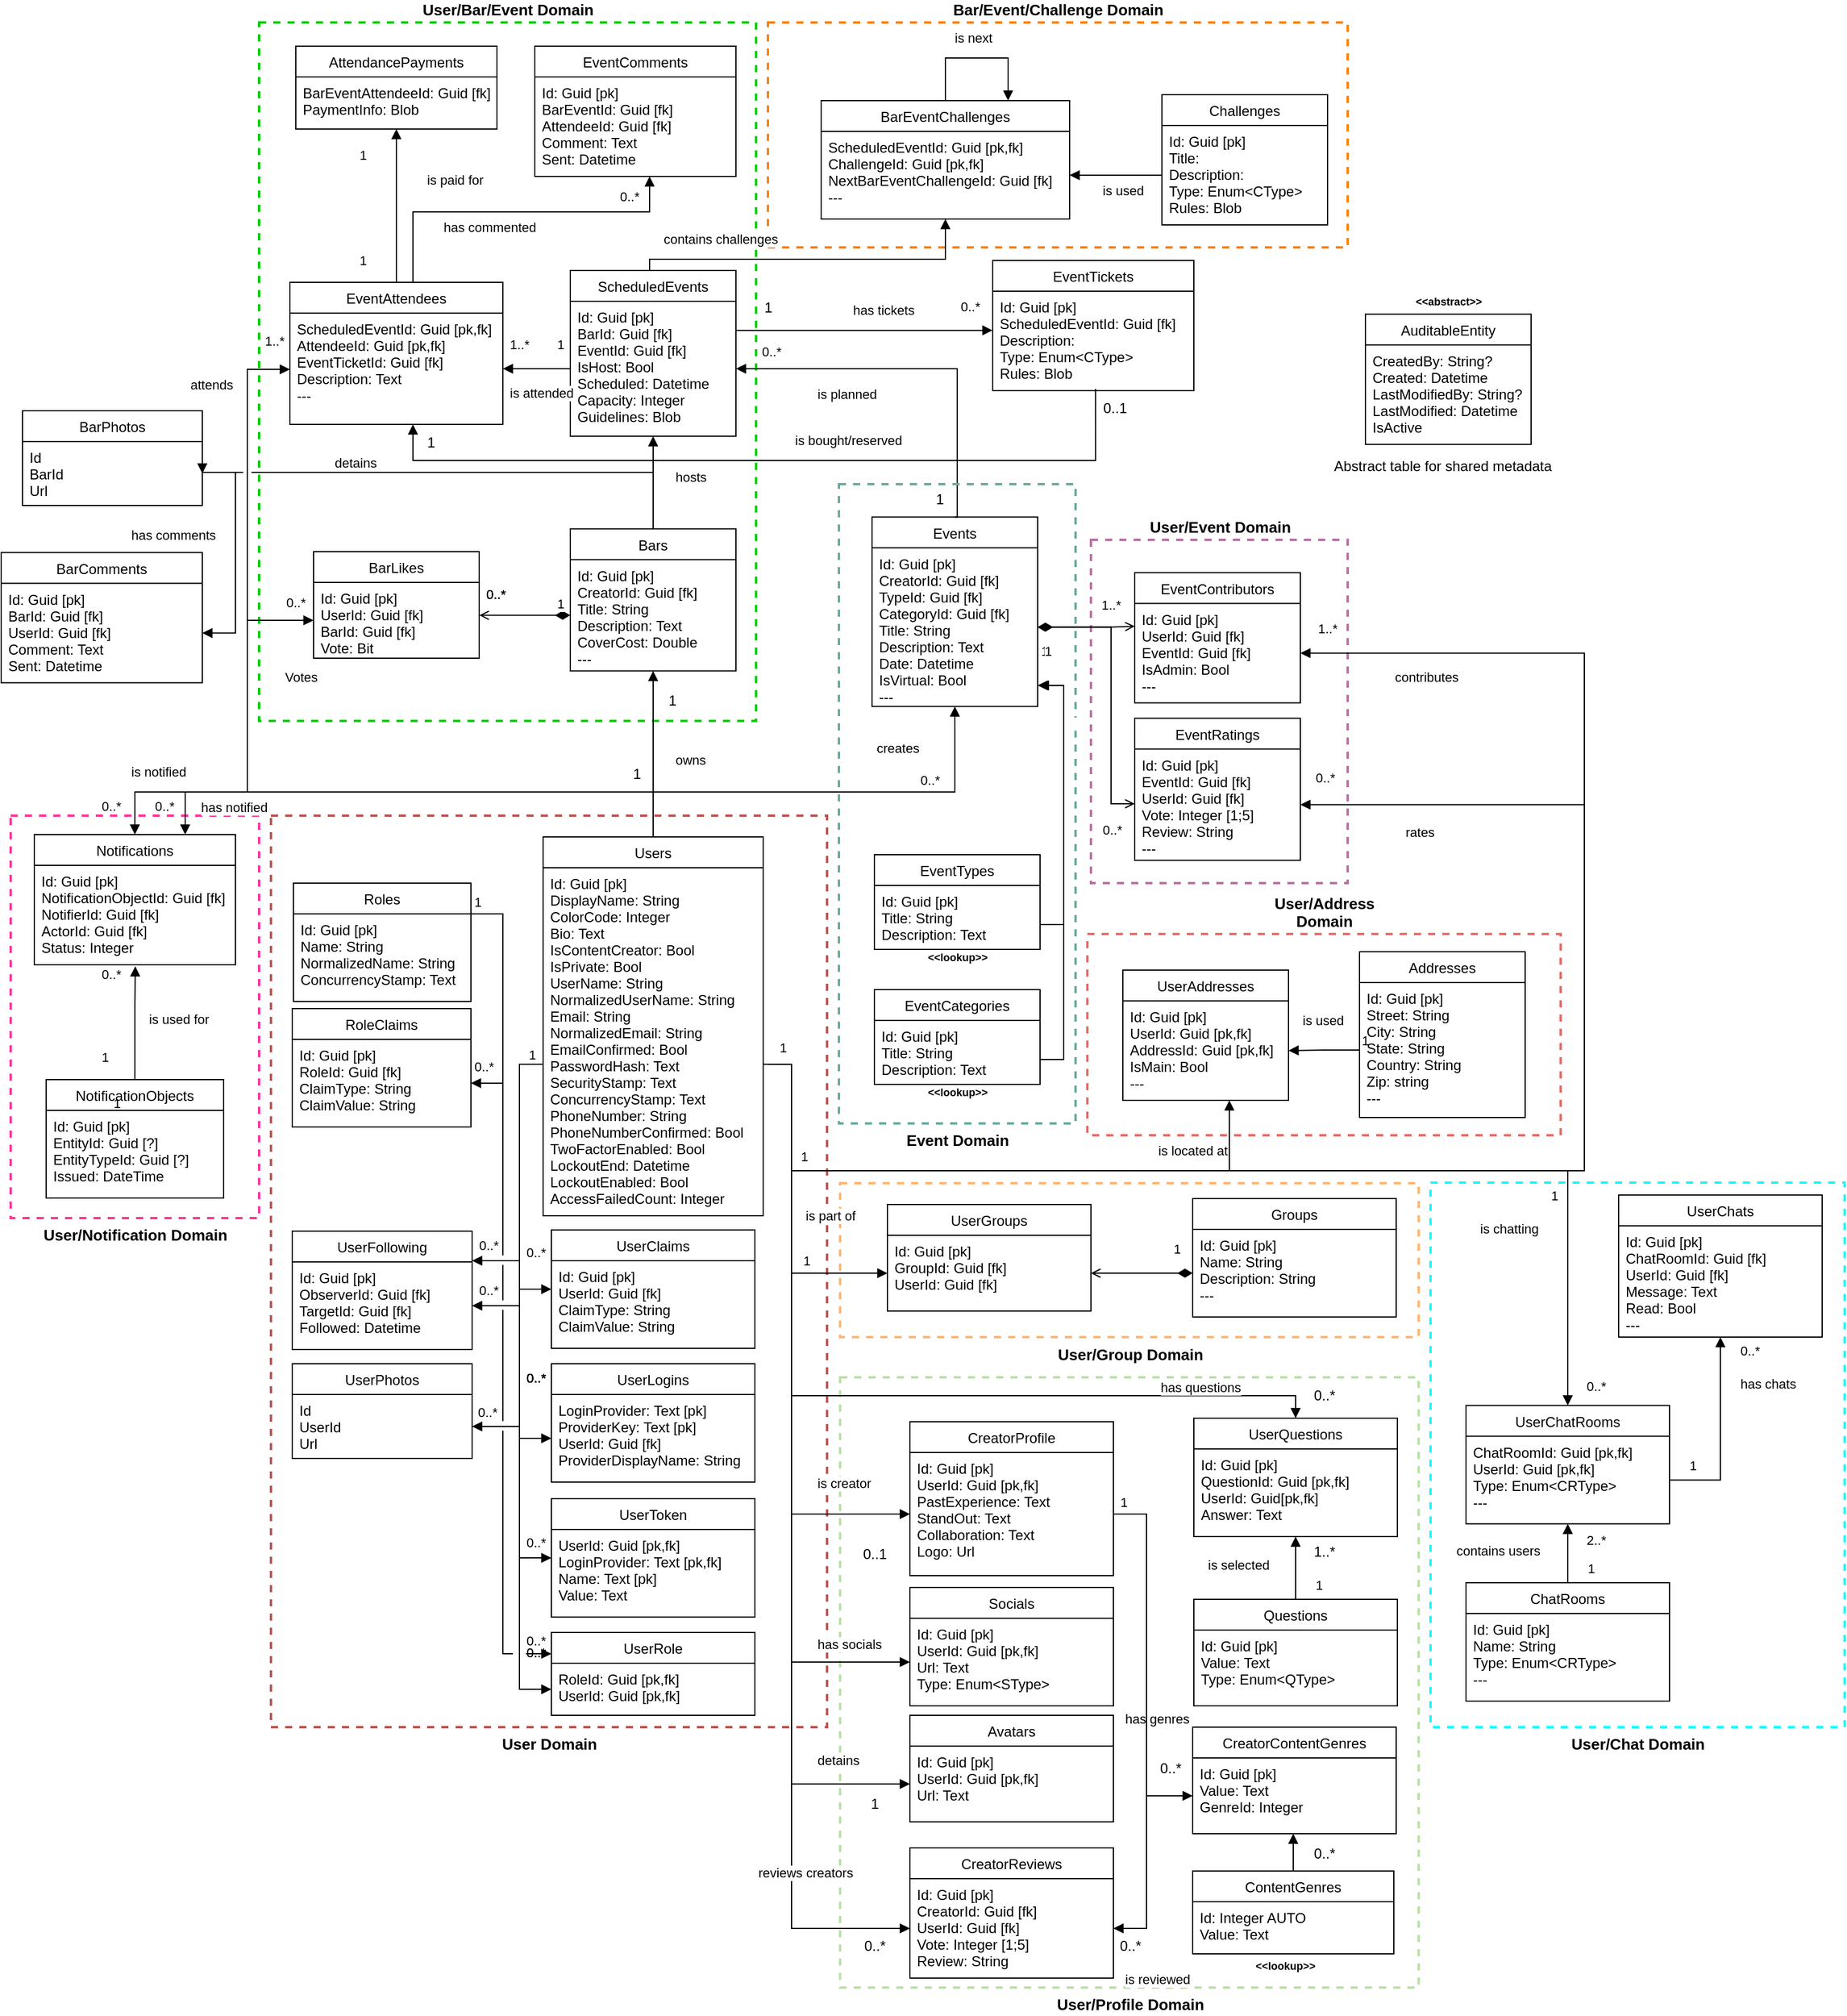 <mxfile version="22.0.0" type="device">
  <diagram name="Page-1" id="86g745Wfbl-O8R3pguOT">
    <mxGraphModel dx="2243" dy="1907" grid="1" gridSize="10" guides="1" tooltips="1" connect="1" arrows="1" fold="1" page="1" pageScale="1" pageWidth="850" pageHeight="1100" math="0" shadow="0">
      <root>
        <mxCell id="0" />
        <mxCell id="1" parent="0" />
        <mxCell id="Jv3vF_V0TO5vuvSO7uis-94" value="" style="group" parent="1" vertex="1" connectable="0">
          <mxGeometry x="470" y="-470" width="490" height="190" as="geometry" />
        </mxCell>
        <mxCell id="Jv3vF_V0TO5vuvSO7uis-70" value="&lt;b&gt;&lt;font style=&quot;font-size: 13px;&quot;&gt;Bar/Event/Challenge Domain&lt;/font&gt;&lt;/b&gt;" style="verticalLabelPosition=top;verticalAlign=bottom;html=1;shape=mxgraph.basic.rect;fillColor2=none;strokeWidth=2;size=20;indent=5;fillColor=none;dashed=1;strokeColor=#FF8000;labelPosition=center;align=center;" parent="Jv3vF_V0TO5vuvSO7uis-94" vertex="1">
          <mxGeometry width="490" height="190" as="geometry" />
        </mxCell>
        <mxCell id="SCVJK3KLuOIWNItaOH2P-7" value="BarEventChallenges" style="swimlane;fontStyle=0;childLayout=stackLayout;horizontal=1;startSize=26;fillColor=none;horizontalStack=0;resizeParent=1;resizeParentMax=0;resizeLast=0;collapsible=1;marginBottom=0;" parent="Jv3vF_V0TO5vuvSO7uis-94" vertex="1">
          <mxGeometry x="45" y="66" width="210" height="100" as="geometry" />
        </mxCell>
        <mxCell id="SCVJK3KLuOIWNItaOH2P-8" value="ScheduledEventId: Guid [pk,fk]&#xa;ChallengeId: Guid [pk,fk]&#xa;NextBarEventChallengeId: Guid [fk]&#xa;---" style="text;strokeColor=none;fillColor=none;align=left;verticalAlign=top;spacingLeft=4;spacingRight=4;overflow=hidden;rotatable=0;points=[[0,0.5],[1,0.5]];portConstraint=eastwest;fontStyle=0" parent="SCVJK3KLuOIWNItaOH2P-7" vertex="1">
          <mxGeometry y="26" width="210" height="74" as="geometry" />
        </mxCell>
        <mxCell id="Jv3vF_V0TO5vuvSO7uis-59" value="is next" style="endArrow=block;endFill=1;html=1;align=left;verticalAlign=top;rounded=0;edgeStyle=orthogonalEdgeStyle;exitX=0.5;exitY=0;exitDx=0;exitDy=0;entryX=0.75;entryY=0;entryDx=0;entryDy=0;" parent="Jv3vF_V0TO5vuvSO7uis-94" source="SCVJK3KLuOIWNItaOH2P-7" target="SCVJK3KLuOIWNItaOH2P-7" edge="1">
          <mxGeometry x="-0.176" y="32" relative="1" as="geometry">
            <mxPoint x="-87" y="159.5" as="sourcePoint" />
            <mxPoint x="180" y="-40" as="targetPoint" />
            <mxPoint x="-10" y="2" as="offset" />
            <Array as="points">
              <mxPoint x="150" y="30" />
              <mxPoint x="203" y="30" />
              <mxPoint x="203" y="66" />
            </Array>
          </mxGeometry>
        </mxCell>
        <mxCell id="Jv3vF_V0TO5vuvSO7uis-60" value="Challenges" style="swimlane;fontStyle=0;childLayout=stackLayout;horizontal=1;startSize=26;fillColor=none;horizontalStack=0;resizeParent=1;resizeParentMax=0;resizeLast=0;collapsible=1;marginBottom=0;" parent="Jv3vF_V0TO5vuvSO7uis-94" vertex="1">
          <mxGeometry x="333" y="61" width="140" height="110" as="geometry" />
        </mxCell>
        <mxCell id="Jv3vF_V0TO5vuvSO7uis-61" value="Id: Guid [pk]&#xa;Title:&#xa;Description:&#xa;Type: Enum&lt;CType&gt;&#xa;Rules: Blob" style="text;strokeColor=none;fillColor=none;align=left;verticalAlign=top;spacingLeft=4;spacingRight=4;overflow=hidden;rotatable=0;points=[[0,0.5],[1,0.5]];portConstraint=eastwest;" parent="Jv3vF_V0TO5vuvSO7uis-60" vertex="1">
          <mxGeometry y="26" width="140" height="84" as="geometry" />
        </mxCell>
        <mxCell id="Jv3vF_V0TO5vuvSO7uis-64" value="is used" style="endArrow=block;endFill=1;html=1;align=left;verticalAlign=top;rounded=0;edgeStyle=orthogonalEdgeStyle;exitX=0;exitY=0.5;exitDx=0;exitDy=0;entryX=1;entryY=0.5;entryDx=0;entryDy=0;" parent="Jv3vF_V0TO5vuvSO7uis-94" source="Jv3vF_V0TO5vuvSO7uis-61" target="SCVJK3KLuOIWNItaOH2P-8" edge="1">
          <mxGeometry x="0.35" relative="1" as="geometry">
            <mxPoint x="-87" y="159.5" as="sourcePoint" />
            <mxPoint x="-89.971" y="70" as="targetPoint" />
            <mxPoint as="offset" />
            <Array as="points">
              <mxPoint x="300" y="129" />
              <mxPoint x="300" y="129" />
            </Array>
          </mxGeometry>
        </mxCell>
        <mxCell id="XM6h9YpIZATxUP8SM00X-3" value="detains" style="endArrow=block;endFill=1;html=1;align=left;verticalAlign=top;rounded=0;edgeStyle=orthogonalEdgeStyle;exitX=0.5;exitY=0;exitDx=0;exitDy=0;entryX=1;entryY=0.5;entryDx=0;entryDy=0;" parent="1" source="Jv3vF_V0TO5vuvSO7uis-29" target="XM6h9YpIZATxUP8SM00X-2" edge="1">
          <mxGeometry x="0.483" y="-21" relative="1" as="geometry">
            <mxPoint x="383" y="-32.25" as="sourcePoint" />
            <mxPoint x="383" y="-110.5" as="targetPoint" />
            <mxPoint as="offset" />
            <Array as="points">
              <mxPoint x="373" y="-90" />
              <mxPoint x="-8" y="-90" />
            </Array>
          </mxGeometry>
        </mxCell>
        <mxCell id="XM6h9YpIZATxUP8SM00X-4" value="0..*" style="edgeLabel;resizable=0;html=1;align=left;verticalAlign=bottom;labelBackgroundColor=none;" parent="XM6h9YpIZATxUP8SM00X-3" connectable="0" vertex="1">
          <mxGeometry x="-1" relative="1" as="geometry">
            <mxPoint x="-143" y="64" as="offset" />
          </mxGeometry>
        </mxCell>
        <mxCell id="XM6h9YpIZATxUP8SM00X-8" value="has comments" style="endArrow=block;endFill=1;html=1;align=left;verticalAlign=top;rounded=0;edgeStyle=orthogonalEdgeStyle;exitX=0.5;exitY=0;exitDx=0;exitDy=0;entryX=1;entryY=0.5;entryDx=0;entryDy=0;" parent="1" source="Jv3vF_V0TO5vuvSO7uis-29" target="XM6h9YpIZATxUP8SM00X-7" edge="1">
          <mxGeometry x="0.561" y="-90" relative="1" as="geometry">
            <mxPoint x="383.0" y="-32.25" as="sourcePoint" />
            <mxPoint x="2" y="-77" as="targetPoint" />
            <mxPoint as="offset" />
            <Array as="points">
              <mxPoint x="373" y="-90" />
              <mxPoint x="20" y="-90" />
              <mxPoint x="20" y="46" />
            </Array>
          </mxGeometry>
        </mxCell>
        <mxCell id="XM6h9YpIZATxUP8SM00X-9" value="0..*" style="edgeLabel;resizable=0;html=1;align=left;verticalAlign=bottom;labelBackgroundColor=none;" parent="XM6h9YpIZATxUP8SM00X-8" connectable="0" vertex="1">
          <mxGeometry x="-1" relative="1" as="geometry">
            <mxPoint x="-143" y="64" as="offset" />
          </mxGeometry>
        </mxCell>
        <mxCell id="XM6h9YpIZATxUP8SM00X-5" value="" style="verticalLabelPosition=bottom;verticalAlign=top;html=1;shape=mxgraph.basic.rect;fillColor2=none;strokeWidth=1;size=20;indent=0;strokeColor=#FFFFFF;fontSize=13;fontColor=none;fillColor=default;labelBackgroundColor=none;rotation=-90;" parent="1" vertex="1">
          <mxGeometry x="27.5" y="-93.5" width="5" height="6" as="geometry" />
        </mxCell>
        <mxCell id="Jv3vF_V0TO5vuvSO7uis-68" value="&lt;b&gt;&lt;font style=&quot;font-size: 13px;&quot;&gt;User/Bar/Event Domain&lt;/font&gt;&lt;/b&gt;" style="verticalLabelPosition=top;verticalAlign=bottom;html=1;shape=mxgraph.basic.rect;fillColor2=none;strokeWidth=2;size=20;indent=5;fillColor=none;dashed=1;strokeColor=#00CC00;labelPosition=center;align=center;" parent="1" vertex="1">
          <mxGeometry x="40" y="-470" width="420" height="590" as="geometry" />
        </mxCell>
        <mxCell id="Od3VSNHY1mwlP3BqkVsS-26" value="&lt;b&gt;&lt;font style=&quot;font-size: 13px;&quot;&gt;User/Notification Domain&lt;/font&gt;&lt;/b&gt;" style="verticalLabelPosition=bottom;verticalAlign=top;html=1;shape=mxgraph.basic.rect;fillColor2=none;strokeWidth=2;size=20;indent=5;fillColor=none;dashed=1;strokeColor=#FF3399;" parent="1" vertex="1">
          <mxGeometry x="-170" y="200" width="210" height="340" as="geometry" />
        </mxCell>
        <mxCell id="Jv3vF_V0TO5vuvSO7uis-88" value="&lt;b&gt;&lt;font style=&quot;font-size: 13px;&quot;&gt;User/Chat Domain&lt;/font&gt;&lt;/b&gt;" style="verticalLabelPosition=bottom;verticalAlign=top;html=1;shape=mxgraph.basic.rect;fillColor2=none;strokeWidth=2;size=20;indent=5;fillColor=none;dashed=1;strokeColor=#00FFFF;" parent="1" vertex="1">
          <mxGeometry x="1030" y="510" width="350" height="460" as="geometry" />
        </mxCell>
        <mxCell id="Ry0SFR-ulWNKBp2xeXXL-16" value="&lt;b&gt;&lt;font style=&quot;font-size: 13px;&quot;&gt;User/Event Domain&lt;/font&gt;&lt;/b&gt;" style="verticalLabelPosition=top;verticalAlign=bottom;html=1;shape=mxgraph.basic.rect;fillColor2=none;strokeWidth=2;size=20;indent=5;fillColor=none;dashed=1;strokeColor=#B5739D;labelPosition=center;align=center;" parent="1" vertex="1">
          <mxGeometry x="743" y="-33" width="217" height="290" as="geometry" />
        </mxCell>
        <mxCell id="Jv3vF_V0TO5vuvSO7uis-39" value="is planned" style="endArrow=block;endFill=1;html=1;align=left;verticalAlign=top;rounded=0;exitX=0.5;exitY=0;exitDx=0;exitDy=0;edgeStyle=orthogonalEdgeStyle;entryX=1;entryY=0.5;entryDx=0;entryDy=0;" parent="1" source="SCVJK3KLuOIWNItaOH2P-5" target="Jv3vF_V0TO5vuvSO7uis-35" edge="1">
          <mxGeometry x="0.574" y="8" relative="1" as="geometry">
            <mxPoint x="393" y="238" as="sourcePoint" />
            <mxPoint x="393" y="87.75" as="targetPoint" />
            <mxPoint as="offset" />
            <Array as="points">
              <mxPoint x="630" y="-52" />
              <mxPoint x="630" y="-177" />
            </Array>
          </mxGeometry>
        </mxCell>
        <mxCell id="SCVJK3KLuOIWNItaOH2P-25" value="contributes" style="endArrow=block;endFill=1;html=1;align=left;verticalAlign=top;rounded=0;exitX=1;exitY=0.5;exitDx=0;exitDy=0;edgeStyle=orthogonalEdgeStyle;entryX=1;entryY=0.5;entryDx=0;entryDy=0;" parent="1" source="SCVJK3KLuOIWNItaOH2P-2" target="SCVJK3KLuOIWNItaOH2P-20" edge="1">
          <mxGeometry x="0.895" y="7" relative="1" as="geometry">
            <mxPoint x="630" y="320" as="sourcePoint" />
            <mxPoint x="780" y="280" as="targetPoint" />
            <mxPoint as="offset" />
            <Array as="points">
              <mxPoint x="466" y="410" />
              <mxPoint x="490" y="410" />
              <mxPoint x="490" y="500" />
              <mxPoint x="1160" y="500" />
              <mxPoint x="1160" y="63" />
            </Array>
          </mxGeometry>
        </mxCell>
        <mxCell id="SCVJK3KLuOIWNItaOH2P-26" value="0..*" style="edgeLabel;resizable=0;html=1;align=left;verticalAlign=bottom;labelBackgroundColor=none;" parent="SCVJK3KLuOIWNItaOH2P-25" connectable="0" vertex="1">
          <mxGeometry x="-1" relative="1" as="geometry">
            <mxPoint x="-202" y="524" as="offset" />
          </mxGeometry>
        </mxCell>
        <mxCell id="pBTh1oQEXr2ShBcK82Eb-8" value="rates" style="endArrow=block;endFill=1;html=1;align=left;verticalAlign=top;rounded=0;exitX=1;exitY=0.5;exitDx=0;exitDy=0;entryX=1;entryY=0.5;entryDx=0;entryDy=0;edgeStyle=orthogonalEdgeStyle;" parent="1" source="SCVJK3KLuOIWNItaOH2P-2" target="SCVJK3KLuOIWNItaOH2P-88" edge="1">
          <mxGeometry x="0.871" y="10" relative="1" as="geometry">
            <mxPoint x="360" y="310" as="sourcePoint" />
            <mxPoint x="360" y="193" as="targetPoint" />
            <mxPoint as="offset" />
            <Array as="points">
              <mxPoint x="466" y="410" />
              <mxPoint x="490" y="410" />
              <mxPoint x="490" y="500" />
              <mxPoint x="1160" y="500" />
              <mxPoint x="1160" y="190" />
            </Array>
          </mxGeometry>
        </mxCell>
        <mxCell id="Jv3vF_V0TO5vuvSO7uis-27" value="&lt;span style=&quot;font-size: 13px;&quot;&gt;&lt;b&gt;User/Address &lt;br&gt;Domain&lt;/b&gt;&lt;/span&gt;" style="verticalLabelPosition=top;verticalAlign=bottom;html=1;shape=mxgraph.basic.rect;fillColor2=none;strokeWidth=2;size=20;indent=0;fillColor=none;dashed=1;strokeColor=#EA6B66;labelPosition=center;align=center;labelBackgroundColor=default;" parent="1" vertex="1">
          <mxGeometry x="740" y="300" width="400" height="170" as="geometry" />
        </mxCell>
        <mxCell id="Jv3vF_V0TO5vuvSO7uis-21" value="&lt;b&gt;&lt;font style=&quot;font-size: 13px;&quot;&gt;User/Profile Domain&lt;/font&gt;&lt;/b&gt;" style="verticalLabelPosition=bottom;verticalAlign=top;html=1;shape=mxgraph.basic.rect;fillColor2=none;strokeWidth=2;size=20;indent=5;fillColor=none;dashed=1;strokeColor=#B9E0A5;" parent="1" vertex="1">
          <mxGeometry x="531" y="674.5" width="489" height="515.5" as="geometry" />
        </mxCell>
        <mxCell id="nP8NbyYfEMxzrj2M6h-5-36" value="&lt;b&gt;&lt;font style=&quot;font-size: 13px;&quot;&gt;User/Group Domain&lt;/font&gt;&lt;/b&gt;" style="verticalLabelPosition=bottom;verticalAlign=top;html=1;shape=mxgraph.basic.rect;fillColor2=none;strokeWidth=2;size=20;indent=5;fillColor=none;dashed=1;strokeColor=#FFB570;" parent="1" vertex="1">
          <mxGeometry x="531" y="510.5" width="489" height="130" as="geometry" />
        </mxCell>
        <mxCell id="nP8NbyYfEMxzrj2M6h-5-13" value="" style="verticalLabelPosition=bottom;verticalAlign=top;html=1;shape=mxgraph.basic.rect;fillColor2=none;strokeWidth=1;size=3.5;indent=0;strokeColor=#FFFFFF;fontSize=13;fontColor=none;fillColor=default;labelBackgroundColor=none;" parent="1" vertex="1">
          <mxGeometry x="658" y="-194" width="10" height="7" as="geometry" />
        </mxCell>
        <mxCell id="SCVJK3KLuOIWNItaOH2P-47" value="&lt;b&gt;&lt;font style=&quot;font-size: 13px;&quot;&gt;User Domain&lt;/font&gt;&lt;/b&gt;" style="verticalLabelPosition=bottom;verticalAlign=top;html=1;shape=mxgraph.basic.rect;fillColor2=none;strokeWidth=2;size=20;indent=5;fillColor=none;dashed=1;strokeColor=#b85450;" parent="1" vertex="1">
          <mxGeometry x="50" y="200" width="470" height="770" as="geometry" />
        </mxCell>
        <mxCell id="SCVJK3KLuOIWNItaOH2P-81" value="&lt;b&gt;&lt;font style=&quot;font-size: 13px;&quot;&gt;Event Domain&lt;/font&gt;&lt;/b&gt;" style="verticalLabelPosition=bottom;verticalAlign=top;html=1;shape=mxgraph.basic.rect;fillColor2=none;strokeWidth=2;size=20;indent=5;fillColor=none;dashed=1;strokeColor=#67AB9F;labelPosition=center;align=center;" parent="1" vertex="1">
          <mxGeometry x="530" y="-80" width="200" height="540" as="geometry" />
        </mxCell>
        <mxCell id="Ry0SFR-ulWNKBp2xeXXL-3" value="1" style="endArrow=open;html=1;endSize=6;startArrow=diamondThin;startSize=10;startFill=1;align=left;verticalAlign=bottom;rounded=0;exitX=0;exitY=0.5;exitDx=0;exitDy=0;edgeStyle=orthogonalEdgeStyle;entryX=1.001;entryY=0.435;entryDx=0;entryDy=0;entryPerimeter=0;" parent="1" source="Jv3vF_V0TO5vuvSO7uis-30" target="Ry0SFR-ulWNKBp2xeXXL-2" edge="1">
          <mxGeometry x="-0.662" y="-1" relative="1" as="geometry">
            <mxPoint x="708" y="166" as="sourcePoint" />
            <mxPoint x="700" y="-220" as="targetPoint" />
            <Array as="points">
              <mxPoint x="303" y="30" />
              <mxPoint x="226" y="30" />
            </Array>
            <mxPoint as="offset" />
          </mxGeometry>
        </mxCell>
        <mxCell id="SCVJK3KLuOIWNItaOH2P-75" value="RoleClaims" style="swimlane;fontStyle=0;childLayout=stackLayout;horizontal=1;startSize=26;fillColor=none;horizontalStack=0;resizeParent=1;resizeParentMax=0;resizeLast=0;collapsible=1;marginBottom=0;labelBackgroundColor=none;" parent="1" vertex="1">
          <mxGeometry x="68" y="363" width="151" height="100" as="geometry" />
        </mxCell>
        <mxCell id="SCVJK3KLuOIWNItaOH2P-76" value="Id: Guid [pk]&#xa;RoleId: Guid [fk]&#xa;ClaimType: String&#xa;ClaimValue: String" style="text;strokeColor=none;fillColor=none;align=left;verticalAlign=top;spacingLeft=4;spacingRight=4;overflow=hidden;rotatable=0;points=[[0,0.5],[1,0.5]];portConstraint=eastwest;labelBackgroundColor=none;" parent="SCVJK3KLuOIWNItaOH2P-75" vertex="1">
          <mxGeometry y="26" width="151" height="74" as="geometry" />
        </mxCell>
        <mxCell id="SCVJK3KLuOIWNItaOH2P-72" value="" style="endArrow=block;endFill=1;html=1;edgeStyle=orthogonalEdgeStyle;align=left;verticalAlign=top;rounded=0;startSize=8;endSize=6;entryX=0;entryY=0.25;entryDx=0;entryDy=0;labelBackgroundColor=none;" parent="1" source="SCVJK3KLuOIWNItaOH2P-49" target="SCVJK3KLuOIWNItaOH2P-51" edge="1">
          <mxGeometry x="0.35" y="-86" relative="1" as="geometry">
            <mxPoint x="346" y="457" as="sourcePoint" />
            <mxPoint x="506" y="457" as="targetPoint" />
            <Array as="points">
              <mxPoint x="246" y="283" />
              <mxPoint x="246" y="908" />
              <mxPoint x="287" y="908" />
            </Array>
            <mxPoint as="offset" />
          </mxGeometry>
        </mxCell>
        <mxCell id="SCVJK3KLuOIWNItaOH2P-73" value="1" style="edgeLabel;resizable=0;html=1;align=left;verticalAlign=bottom;dashed=1;strokeWidth=2;fillColor=none;labelBackgroundColor=none;" parent="SCVJK3KLuOIWNItaOH2P-72" connectable="0" vertex="1">
          <mxGeometry x="-1" relative="1" as="geometry">
            <mxPoint x="1" y="-2" as="offset" />
          </mxGeometry>
        </mxCell>
        <mxCell id="SCVJK3KLuOIWNItaOH2P-133" value="" style="verticalLabelPosition=bottom;verticalAlign=top;html=1;shape=mxgraph.basic.rect;fillColor2=none;strokeWidth=1;size=20;indent=0;strokeColor=#FFFFFF;fontSize=13;fontColor=none;fillColor=default;labelBackgroundColor=none;" parent="1" vertex="1">
          <mxGeometry x="241" y="610" width="10" height="7" as="geometry" />
        </mxCell>
        <mxCell id="SCVJK3KLuOIWNItaOH2P-132" value="" style="verticalLabelPosition=bottom;verticalAlign=top;html=1;shape=mxgraph.basic.rect;fillColor2=none;strokeWidth=1;size=20;indent=100;strokeColor=#FFFFFF;fontSize=13;fontColor=none;fillColor=default;labelBackgroundColor=none;" parent="1" vertex="1">
          <mxGeometry x="255" y="904" width="10" height="7" as="geometry" />
        </mxCell>
        <mxCell id="SCVJK3KLuOIWNItaOH2P-127" value="" style="verticalLabelPosition=bottom;verticalAlign=top;html=1;shape=mxgraph.basic.rect;fillColor2=none;strokeWidth=1;size=20;indent=5;strokeColor=#FFFFFF;fontSize=13;fontColor=none;fillColor=default;labelBackgroundColor=none;" parent="1" vertex="1">
          <mxGeometry x="252" y="931.5" width="10" height="15.5" as="geometry" />
        </mxCell>
        <mxCell id="SCVJK3KLuOIWNItaOH2P-124" value="" style="verticalLabelPosition=bottom;verticalAlign=top;html=1;shape=mxgraph.basic.rect;fillColor2=none;strokeWidth=1;size=0;indent=5;strokeColor=#FFFFFF;fontSize=13;fontColor=none;fillColor=default;labelBackgroundColor=none;" parent="1" vertex="1">
          <mxGeometry x="256" y="931.5" width="10" height="10.5" as="geometry" />
        </mxCell>
        <mxCell id="SCVJK3KLuOIWNItaOH2P-1" value="Users" style="swimlane;fontStyle=0;childLayout=stackLayout;horizontal=1;startSize=26;fillColor=none;horizontalStack=0;resizeParent=1;resizeParentMax=0;resizeLast=0;collapsible=1;marginBottom=0;labelBackgroundColor=none;" parent="1" vertex="1">
          <mxGeometry x="280" y="218" width="186" height="320" as="geometry" />
        </mxCell>
        <mxCell id="SCVJK3KLuOIWNItaOH2P-2" value="Id: Guid [pk]&#xa;DisplayName: String&#xa;ColorCode: Integer&#xa;Bio: Text&#xa;IsContentCreator: Bool&#xa;IsPrivate: Bool&#xa;UserName: String&#xa;NormalizedUserName: String&#xa;Email: String&#xa;NormalizedEmail: String&#xa;EmailConfirmed: Bool&#xa;PasswordHash: Text&#xa;SecurityStamp: Text&#xa;ConcurrencyStamp: Text&#xa;PhoneNumber: String&#xa;PhoneNumberConfirmed: Bool&#xa;TwoFactorEnabled: Bool&#xa;LockoutEnd: Datetime&#xa;LockoutEnabled: Bool&#xa;AccessFailedCount: Integer " style="text;strokeColor=none;fillColor=none;align=left;verticalAlign=top;spacingLeft=4;spacingRight=4;overflow=hidden;rotatable=0;points=[[0,0.5],[1,0.5]];portConstraint=eastwest;labelBackgroundColor=none;" parent="SCVJK3KLuOIWNItaOH2P-1" vertex="1">
          <mxGeometry y="26" width="186" height="294" as="geometry" />
        </mxCell>
        <mxCell id="SCVJK3KLuOIWNItaOH2P-5" value="Events" style="swimlane;fontStyle=0;childLayout=stackLayout;horizontal=1;startSize=26;fillColor=none;horizontalStack=0;resizeParent=1;resizeParentMax=0;resizeLast=0;collapsible=1;marginBottom=0;" parent="1" vertex="1">
          <mxGeometry x="558" y="-52.25" width="140" height="160" as="geometry" />
        </mxCell>
        <mxCell id="SCVJK3KLuOIWNItaOH2P-6" value="Id: Guid [pk]&#xa;CreatorId: Guid [fk]&#xa;TypeId: Guid [fk]&#xa;CategoryId: Guid [fk]&#xa;Title: String&#xa;Description: Text&#xa;Date: Datetime&#xa;IsVirtual: Bool&#xa;---&#xa;" style="text;strokeColor=none;fillColor=none;align=left;verticalAlign=top;spacingLeft=4;spacingRight=4;overflow=hidden;rotatable=0;points=[[0,0.5],[1,0.5]];portConstraint=eastwest;" parent="SCVJK3KLuOIWNItaOH2P-5" vertex="1">
          <mxGeometry y="26" width="140" height="134" as="geometry" />
        </mxCell>
        <mxCell id="SCVJK3KLuOIWNItaOH2P-16" value="creates" style="endArrow=block;endFill=1;html=1;align=left;verticalAlign=top;rounded=0;exitX=0.5;exitY=0;exitDx=0;exitDy=0;edgeStyle=orthogonalEdgeStyle;entryX=0.5;entryY=1;entryDx=0;entryDy=0;" parent="1" source="SCVJK3KLuOIWNItaOH2P-1" target="SCVJK3KLuOIWNItaOH2P-5" edge="1">
          <mxGeometry x="0.232" y="50" relative="1" as="geometry">
            <mxPoint x="570" y="166" as="sourcePoint" />
            <mxPoint x="630" y="190" as="targetPoint" />
            <mxPoint as="offset" />
            <Array as="points">
              <mxPoint x="373" y="180" />
              <mxPoint x="628" y="180" />
            </Array>
          </mxGeometry>
        </mxCell>
        <mxCell id="SCVJK3KLuOIWNItaOH2P-17" value="0..*" style="edgeLabel;resizable=0;html=1;align=left;verticalAlign=bottom;labelBackgroundColor=none;" parent="SCVJK3KLuOIWNItaOH2P-16" connectable="0" vertex="1">
          <mxGeometry x="-1" relative="1" as="geometry">
            <mxPoint x="-109" y="465" as="offset" />
          </mxGeometry>
        </mxCell>
        <mxCell id="SCVJK3KLuOIWNItaOH2P-18" value="0..*" style="edgeLabel;resizable=0;html=1;align=left;verticalAlign=bottom;labelBackgroundColor=none;" parent="1" connectable="0" vertex="1">
          <mxGeometry x="425" y="320" as="geometry">
            <mxPoint x="172" y="-142" as="offset" />
          </mxGeometry>
        </mxCell>
        <mxCell id="SCVJK3KLuOIWNItaOH2P-19" value="EventContributors" style="swimlane;fontStyle=0;childLayout=stackLayout;horizontal=1;startSize=26;fillColor=none;horizontalStack=0;resizeParent=1;resizeParentMax=0;resizeLast=0;collapsible=1;marginBottom=0;" parent="1" vertex="1">
          <mxGeometry x="780" y="-5.25" width="140" height="110" as="geometry" />
        </mxCell>
        <mxCell id="SCVJK3KLuOIWNItaOH2P-20" value="Id: Guid [pk]&#xa;UserId: Guid [fk]&#xa;EventId: Guid [fk]&#xa;IsAdmin: Bool&#xa;---" style="text;strokeColor=none;fillColor=none;align=left;verticalAlign=top;spacingLeft=4;spacingRight=4;overflow=hidden;rotatable=0;points=[[0,0.5],[1,0.5]];portConstraint=eastwest;" parent="SCVJK3KLuOIWNItaOH2P-19" vertex="1">
          <mxGeometry y="26" width="140" height="84" as="geometry" />
        </mxCell>
        <mxCell id="SCVJK3KLuOIWNItaOH2P-49" value="Roles" style="swimlane;fontStyle=0;childLayout=stackLayout;horizontal=1;startSize=26;fillColor=none;horizontalStack=0;resizeParent=1;resizeParentMax=0;resizeLast=0;collapsible=1;marginBottom=0;labelBackgroundColor=none;" parent="1" vertex="1">
          <mxGeometry x="69" y="257" width="150" height="100" as="geometry" />
        </mxCell>
        <mxCell id="SCVJK3KLuOIWNItaOH2P-50" value="Id: Guid [pk]&#xa;Name: String&#xa;NormalizedName: String&#xa;ConcurrencyStamp: Text" style="text;strokeColor=none;fillColor=none;align=left;verticalAlign=top;spacingLeft=4;spacingRight=4;overflow=hidden;rotatable=0;points=[[0,0.5],[1,0.5]];portConstraint=eastwest;labelBackgroundColor=none;" parent="SCVJK3KLuOIWNItaOH2P-49" vertex="1">
          <mxGeometry y="26" width="150" height="74" as="geometry" />
        </mxCell>
        <mxCell id="SCVJK3KLuOIWNItaOH2P-51" value="UserRole" style="swimlane;fontStyle=0;childLayout=stackLayout;horizontal=1;startSize=26;fillColor=none;horizontalStack=0;resizeParent=1;resizeParentMax=0;resizeLast=0;collapsible=1;marginBottom=0;labelBackgroundColor=none;" parent="1" vertex="1">
          <mxGeometry x="287" y="890" width="172" height="70" as="geometry" />
        </mxCell>
        <mxCell id="SCVJK3KLuOIWNItaOH2P-52" value="RoleId: Guid [pk,fk]&#xa;UserId: Guid [pk,fk]" style="text;strokeColor=none;fillColor=none;align=left;verticalAlign=top;spacingLeft=4;spacingRight=4;overflow=hidden;rotatable=0;points=[[0,0.5],[1,0.5]];portConstraint=eastwest;labelBackgroundColor=none;" parent="SCVJK3KLuOIWNItaOH2P-51" vertex="1">
          <mxGeometry y="26" width="172" height="44" as="geometry" />
        </mxCell>
        <mxCell id="SCVJK3KLuOIWNItaOH2P-53" value="UserClaims" style="swimlane;fontStyle=0;childLayout=stackLayout;horizontal=1;startSize=26;fillColor=none;horizontalStack=0;resizeParent=1;resizeParentMax=0;resizeLast=0;collapsible=1;marginBottom=0;labelBackgroundColor=none;" parent="1" vertex="1">
          <mxGeometry x="287" y="550" width="172" height="100" as="geometry" />
        </mxCell>
        <mxCell id="SCVJK3KLuOIWNItaOH2P-54" value="Id: Guid [pk]&#xa;UserId: Guid [fk]&#xa;ClaimType: String&#xa;ClaimValue: String" style="text;strokeColor=none;fillColor=none;align=left;verticalAlign=top;spacingLeft=4;spacingRight=4;overflow=hidden;rotatable=0;points=[[0,0.5],[1,0.5]];portConstraint=eastwest;labelBackgroundColor=none;" parent="SCVJK3KLuOIWNItaOH2P-53" vertex="1">
          <mxGeometry y="26" width="172" height="74" as="geometry" />
        </mxCell>
        <mxCell id="SCVJK3KLuOIWNItaOH2P-55" value="UserToken" style="swimlane;fontStyle=0;childLayout=stackLayout;horizontal=1;startSize=26;fillColor=none;horizontalStack=0;resizeParent=1;resizeParentMax=0;resizeLast=0;collapsible=1;marginBottom=0;labelBackgroundColor=none;" parent="1" vertex="1">
          <mxGeometry x="287" y="777" width="172" height="100" as="geometry" />
        </mxCell>
        <mxCell id="SCVJK3KLuOIWNItaOH2P-56" value="UserId: Guid [pk,fk]&#xa;LoginProvider: Text [pk,fk]&#xa;Name: Text [pk]&#xa;Value: Text" style="text;strokeColor=none;fillColor=none;align=left;verticalAlign=top;spacingLeft=4;spacingRight=4;overflow=hidden;rotatable=0;points=[[0,0.5],[1,0.5]];portConstraint=eastwest;labelBackgroundColor=none;" parent="SCVJK3KLuOIWNItaOH2P-55" vertex="1">
          <mxGeometry y="26" width="172" height="74" as="geometry" />
        </mxCell>
        <mxCell id="SCVJK3KLuOIWNItaOH2P-57" value="UserLogins" style="swimlane;fontStyle=0;childLayout=stackLayout;horizontal=1;startSize=26;fillColor=none;horizontalStack=0;resizeParent=1;resizeParentMax=0;resizeLast=0;collapsible=1;marginBottom=0;labelBackgroundColor=none;" parent="1" vertex="1">
          <mxGeometry x="287" y="663" width="172" height="100" as="geometry" />
        </mxCell>
        <mxCell id="SCVJK3KLuOIWNItaOH2P-58" value="LoginProvider: Text [pk]&#xa;ProviderKey: Text [pk]&#xa;UserId: Guid [fk]&#xa;ProviderDisplayName: String" style="text;strokeColor=none;fillColor=none;align=left;verticalAlign=top;spacingLeft=4;spacingRight=4;overflow=hidden;rotatable=0;points=[[0,0.5],[1,0.5]];portConstraint=eastwest;labelBackgroundColor=none;" parent="SCVJK3KLuOIWNItaOH2P-57" vertex="1">
          <mxGeometry y="26" width="172" height="74" as="geometry" />
        </mxCell>
        <mxCell id="SCVJK3KLuOIWNItaOH2P-62" value="name" style="endArrow=block;endFill=1;html=1;edgeStyle=orthogonalEdgeStyle;align=left;verticalAlign=top;rounded=0;startSize=8;endSize=6;entryX=0;entryY=0.5;entryDx=0;entryDy=0;fontColor=none;noLabel=1;labelBackgroundColor=none;" parent="1" target="SCVJK3KLuOIWNItaOH2P-58" edge="1">
          <mxGeometry x="-1" y="97" relative="1" as="geometry">
            <mxPoint x="280" y="410" as="sourcePoint" />
            <mxPoint x="506" y="457" as="targetPoint" />
            <Array as="points">
              <mxPoint x="260" y="410" />
              <mxPoint x="260" y="726" />
            </Array>
            <mxPoint x="80" y="-43" as="offset" />
          </mxGeometry>
        </mxCell>
        <mxCell id="SCVJK3KLuOIWNItaOH2P-64" value="name" style="endArrow=block;endFill=1;html=1;edgeStyle=orthogonalEdgeStyle;align=left;verticalAlign=top;rounded=0;startSize=8;endSize=6;entryX=0;entryY=0.5;entryDx=0;entryDy=0;fontColor=none;noLabel=1;labelBackgroundColor=none;" parent="1" target="SCVJK3KLuOIWNItaOH2P-55" edge="1">
          <mxGeometry x="-1" y="88" relative="1" as="geometry">
            <mxPoint x="280" y="410" as="sourcePoint" />
            <mxPoint x="296" y="452" as="targetPoint" />
            <Array as="points">
              <mxPoint x="260" y="410" />
              <mxPoint x="260" y="827" />
            </Array>
            <mxPoint x="70" y="-34" as="offset" />
          </mxGeometry>
        </mxCell>
        <mxCell id="SCVJK3KLuOIWNItaOH2P-70" value="" style="endArrow=block;endFill=1;html=1;edgeStyle=orthogonalEdgeStyle;align=left;verticalAlign=top;rounded=0;startSize=8;endSize=6;labelBackgroundColor=none;entryX=0;entryY=0.5;entryDx=0;entryDy=0;" parent="1" target="SCVJK3KLuOIWNItaOH2P-53" edge="1">
          <mxGeometry x="-0.427" y="-50" relative="1" as="geometry">
            <mxPoint x="280" y="410" as="sourcePoint" />
            <mxPoint x="280" y="600" as="targetPoint" />
            <Array as="points">
              <mxPoint x="260" y="410" />
              <mxPoint x="260" y="600" />
            </Array>
            <mxPoint as="offset" />
          </mxGeometry>
        </mxCell>
        <mxCell id="SCVJK3KLuOIWNItaOH2P-74" value="0..*" style="edgeLabel;resizable=0;html=1;align=left;verticalAlign=bottom;dashed=1;strokeWidth=2;fillColor=none;labelBackgroundColor=none;" parent="1" connectable="0" vertex="1">
          <mxGeometry x="264" y="822" as="geometry" />
        </mxCell>
        <mxCell id="SCVJK3KLuOIWNItaOH2P-77" value="" style="endArrow=block;endFill=1;html=1;edgeStyle=orthogonalEdgeStyle;align=left;verticalAlign=top;rounded=0;startSize=8;endSize=6;exitX=1;exitY=0.5;exitDx=0;exitDy=0;labelBackgroundColor=none;entryX=1;entryY=0.5;entryDx=0;entryDy=0;" parent="1" target="SCVJK3KLuOIWNItaOH2P-76" edge="1">
          <mxGeometry x="-0.25" y="-30" relative="1" as="geometry">
            <mxPoint x="226" y="283" as="sourcePoint" />
            <mxPoint x="226" y="387" as="targetPoint" />
            <Array as="points">
              <mxPoint x="246" y="283" />
              <mxPoint x="246" y="426" />
            </Array>
            <mxPoint as="offset" />
          </mxGeometry>
        </mxCell>
        <mxCell id="SCVJK3KLuOIWNItaOH2P-80" value="0..*" style="edgeLabel;resizable=0;html=1;align=left;verticalAlign=bottom;labelBackgroundColor=none;" parent="1" connectable="0" vertex="1">
          <mxGeometry x="333" y="581" as="geometry">
            <mxPoint x="-113" y="-161" as="offset" />
          </mxGeometry>
        </mxCell>
        <mxCell id="SCVJK3KLuOIWNItaOH2P-82" value="0..*" style="edgeLabel;resizable=0;html=1;align=left;verticalAlign=bottom;dashed=1;strokeWidth=2;fillColor=none;labelBackgroundColor=none;" parent="1" connectable="0" vertex="1">
          <mxGeometry x="223" y="712" as="geometry" />
        </mxCell>
        <mxCell id="SCVJK3KLuOIWNItaOH2P-87" value="EventRatings" style="swimlane;fontStyle=0;childLayout=stackLayout;horizontal=1;startSize=26;fillColor=none;horizontalStack=0;resizeParent=1;resizeParentMax=0;resizeLast=0;collapsible=1;marginBottom=0;" parent="1" vertex="1">
          <mxGeometry x="780" y="117.75" width="140" height="120" as="geometry" />
        </mxCell>
        <mxCell id="SCVJK3KLuOIWNItaOH2P-88" value="Id: Guid [pk]&#xa;EventId: Guid [fk]&#xa;UserId: Guid [fk]&#xa;Vote: Integer [1;5]&#xa;Review: String&#xa;---&#xa;" style="text;strokeColor=none;fillColor=none;align=left;verticalAlign=top;spacingLeft=4;spacingRight=4;overflow=hidden;rotatable=0;points=[[0,0.5],[1,0.5]];portConstraint=eastwest;" parent="SCVJK3KLuOIWNItaOH2P-87" vertex="1">
          <mxGeometry y="26" width="140" height="94" as="geometry" />
        </mxCell>
        <mxCell id="SCVJK3KLuOIWNItaOH2P-103" value="UserPhotos" style="swimlane;fontStyle=0;childLayout=stackLayout;horizontal=1;startSize=26;fillColor=none;horizontalStack=0;resizeParent=1;resizeParentMax=0;resizeLast=0;collapsible=1;marginBottom=0;labelBackgroundColor=none;" parent="1" vertex="1">
          <mxGeometry x="68" y="663" width="152" height="80" as="geometry" />
        </mxCell>
        <mxCell id="SCVJK3KLuOIWNItaOH2P-104" value="Id&#xa;UserId&#xa;Url" style="text;strokeColor=none;fillColor=none;align=left;verticalAlign=top;spacingLeft=4;spacingRight=4;overflow=hidden;rotatable=0;points=[[0,0.5],[1,0.5]];portConstraint=eastwest;labelBackgroundColor=none;" parent="SCVJK3KLuOIWNItaOH2P-103" vertex="1">
          <mxGeometry y="26" width="152" height="54" as="geometry" />
        </mxCell>
        <mxCell id="SCVJK3KLuOIWNItaOH2P-109" value="name" style="endArrow=block;endFill=1;html=1;edgeStyle=orthogonalEdgeStyle;align=left;verticalAlign=top;rounded=0;startSize=8;endSize=6;entryX=0;entryY=0.5;entryDx=0;entryDy=0;fontColor=none;noLabel=1;labelBackgroundColor=none;" parent="1" target="SCVJK3KLuOIWNItaOH2P-52" edge="1">
          <mxGeometry x="-1" y="67" relative="1" as="geometry">
            <mxPoint x="280" y="410" as="sourcePoint" />
            <mxPoint x="295.02" y="622.018" as="targetPoint" />
            <Array as="points">
              <mxPoint x="260" y="410" />
              <mxPoint x="260" y="938" />
            </Array>
            <mxPoint x="40" y="-13" as="offset" />
          </mxGeometry>
        </mxCell>
        <mxCell id="SCVJK3KLuOIWNItaOH2P-110" value="1" style="edgeLabel;resizable=0;html=1;align=left;verticalAlign=bottom;dashed=1;strokeWidth=2;fillColor=none;labelBackgroundColor=none;" parent="SCVJK3KLuOIWNItaOH2P-109" connectable="0" vertex="1">
          <mxGeometry x="-1" relative="1" as="geometry">
            <mxPoint x="-14" as="offset" />
          </mxGeometry>
        </mxCell>
        <mxCell id="SCVJK3KLuOIWNItaOH2P-114" value="0..*" style="edgeLabel;resizable=0;html=1;align=left;verticalAlign=bottom;dashed=1;strokeWidth=2;fillColor=none;labelBackgroundColor=none;" parent="1" connectable="0" vertex="1">
          <mxGeometry x="260" y="848" as="geometry">
            <mxPoint x="4" y="57" as="offset" />
          </mxGeometry>
        </mxCell>
        <mxCell id="SCVJK3KLuOIWNItaOH2P-115" value="EventComments" style="swimlane;fontStyle=0;childLayout=stackLayout;horizontal=1;startSize=26;fillColor=none;horizontalStack=0;resizeParent=1;resizeParentMax=0;resizeLast=0;collapsible=1;marginBottom=0;" parent="1" vertex="1">
          <mxGeometry x="273" y="-450" width="170" height="110" as="geometry" />
        </mxCell>
        <mxCell id="SCVJK3KLuOIWNItaOH2P-116" value="Id: Guid [pk]&#xa;BarEventId: Guid [fk]&#xa;AttendeeId: Guid [fk]&#xa;Comment: Text&#xa;Sent: Datetime" style="text;strokeColor=none;fillColor=none;align=left;verticalAlign=top;spacingLeft=4;spacingRight=4;overflow=hidden;rotatable=0;points=[[0,0.5],[1,0.5]];portConstraint=eastwest;" parent="SCVJK3KLuOIWNItaOH2P-115" vertex="1">
          <mxGeometry y="26" width="170" height="84" as="geometry" />
        </mxCell>
        <mxCell id="SCVJK3KLuOIWNItaOH2P-128" value="UserFollowing" style="swimlane;fontStyle=0;childLayout=stackLayout;horizontal=1;startSize=26;fillColor=none;horizontalStack=0;resizeParent=1;resizeParentMax=0;resizeLast=0;collapsible=1;marginBottom=0;labelBackgroundColor=none;" parent="1" vertex="1">
          <mxGeometry x="68" y="551" width="152" height="100" as="geometry" />
        </mxCell>
        <mxCell id="SCVJK3KLuOIWNItaOH2P-129" value="Id: Guid [pk]&#xa;ObserverId: Guid [fk]&#xa;TargetId: Guid [fk]&#xa;Followed: Datetime" style="text;strokeColor=none;fillColor=none;align=left;verticalAlign=top;spacingLeft=4;spacingRight=4;overflow=hidden;rotatable=0;points=[[0,0.5],[1,0.5]];portConstraint=eastwest;labelBackgroundColor=none;" parent="SCVJK3KLuOIWNItaOH2P-128" vertex="1">
          <mxGeometry y="26" width="152" height="74" as="geometry" />
        </mxCell>
        <mxCell id="SCVJK3KLuOIWNItaOH2P-131" value="name" style="endArrow=block;endFill=1;html=1;edgeStyle=orthogonalEdgeStyle;align=left;verticalAlign=top;rounded=0;startSize=8;endSize=6;fontColor=none;noLabel=1;entryX=1;entryY=0.5;entryDx=0;entryDy=0;labelBackgroundColor=none;" parent="1" target="SCVJK3KLuOIWNItaOH2P-129" edge="1">
          <mxGeometry x="-1" y="97" relative="1" as="geometry">
            <mxPoint x="280" y="410" as="sourcePoint" />
            <mxPoint x="216" y="507" as="targetPoint" />
            <Array as="points">
              <mxPoint x="260" y="410" />
              <mxPoint x="260" y="614" />
            </Array>
            <mxPoint x="80" y="-43" as="offset" />
          </mxGeometry>
        </mxCell>
        <mxCell id="pBTh1oQEXr2ShBcK82Eb-6" value="AttendancePayments" style="swimlane;fontStyle=0;childLayout=stackLayout;horizontal=1;startSize=26;fillColor=none;horizontalStack=0;resizeParent=1;resizeParentMax=0;resizeLast=0;collapsible=1;marginBottom=0;" parent="1" vertex="1">
          <mxGeometry x="71" y="-450" width="170" height="70" as="geometry" />
        </mxCell>
        <mxCell id="pBTh1oQEXr2ShBcK82Eb-7" value="BarEventAttendeeId: Guid [fk]&#xa;PaymentInfo: Blob" style="text;strokeColor=none;fillColor=none;align=left;verticalAlign=top;spacingLeft=4;spacingRight=4;overflow=hidden;rotatable=0;points=[[0,0.5],[1,0.5]];portConstraint=eastwest;" parent="pBTh1oQEXr2ShBcK82Eb-6" vertex="1">
          <mxGeometry y="26" width="170" height="44" as="geometry" />
        </mxCell>
        <mxCell id="pBTh1oQEXr2ShBcK82Eb-11" value="0..*" style="edgeLabel;resizable=0;html=1;align=left;verticalAlign=bottom;" parent="1" connectable="0" vertex="1">
          <mxGeometry x="880" y="271.5" as="geometry">
            <mxPoint x="51" y="-95" as="offset" />
          </mxGeometry>
        </mxCell>
        <mxCell id="Ry0SFR-ulWNKBp2xeXXL-6" value="" style="verticalLabelPosition=bottom;verticalAlign=top;html=1;shape=mxgraph.basic.rect;fillColor2=none;strokeWidth=1;size=20;indent=5;strokeColor=#FFFFFF;fontSize=13;fontColor=none;fillColor=default;rotation=90;" parent="1" vertex="1">
          <mxGeometry x="725.75" y="117.75" width="10" height="10" as="geometry" />
        </mxCell>
        <mxCell id="Ry0SFR-ulWNKBp2xeXXL-1" value="BarLikes" style="swimlane;fontStyle=0;childLayout=stackLayout;horizontal=1;startSize=26;fillColor=none;horizontalStack=0;resizeParent=1;resizeParentMax=0;resizeLast=0;collapsible=1;marginBottom=0;" parent="1" vertex="1">
          <mxGeometry x="86" y="-23" width="140" height="90" as="geometry" />
        </mxCell>
        <mxCell id="Ry0SFR-ulWNKBp2xeXXL-2" value="Id: Guid [pk]&#xa;UserId: Guid [fk]&#xa;BarId: Guid [fk]&#xa;Vote: Bit" style="text;strokeColor=none;fillColor=none;align=left;verticalAlign=top;spacingLeft=4;spacingRight=4;overflow=hidden;rotatable=0;points=[[0,0.5],[1,0.5]];portConstraint=eastwest;" parent="Ry0SFR-ulWNKBp2xeXXL-1" vertex="1">
          <mxGeometry y="26" width="140" height="64" as="geometry" />
        </mxCell>
        <mxCell id="Ry0SFR-ulWNKBp2xeXXL-4" value="0..*" style="edgeLabel;resizable=0;html=1;align=left;verticalAlign=bottom;" parent="1" connectable="0" vertex="1">
          <mxGeometry x="470" y="-230" as="geometry">
            <mxPoint x="-7" y="46" as="offset" />
          </mxGeometry>
        </mxCell>
        <mxCell id="Ry0SFR-ulWNKBp2xeXXL-12" value="0..*" style="edgeLabel;resizable=0;html=1;align=left;verticalAlign=bottom;" parent="1" connectable="0" vertex="1">
          <mxGeometry x="490" y="-100" as="geometry">
            <mxPoint x="-429" y="128" as="offset" />
          </mxGeometry>
        </mxCell>
        <mxCell id="Ry0SFR-ulWNKBp2xeXXL-21" value="0..*" style="edgeLabel;resizable=0;html=1;align=left;verticalAlign=bottom;labelBackgroundColor=none;" parent="1" connectable="0" vertex="1">
          <mxGeometry x="337" y="770" as="geometry">
            <mxPoint x="-113" y="-161" as="offset" />
          </mxGeometry>
        </mxCell>
        <mxCell id="Ry0SFR-ulWNKBp2xeXXL-22" value="0..*" style="edgeLabel;resizable=0;html=1;align=left;verticalAlign=bottom;labelBackgroundColor=none;" parent="1" connectable="0" vertex="1">
          <mxGeometry x="337" y="732" as="geometry">
            <mxPoint x="-113" y="-161" as="offset" />
          </mxGeometry>
        </mxCell>
        <mxCell id="Ry0SFR-ulWNKBp2xeXXL-31" value="" style="group" parent="1" vertex="1" connectable="0">
          <mxGeometry x="560" y="210" width="140" height="123" as="geometry" />
        </mxCell>
        <mxCell id="SCVJK3KLuOIWNItaOH2P-45" value="" style="group" parent="Ry0SFR-ulWNKBp2xeXXL-31" vertex="1" connectable="0">
          <mxGeometry width="140" height="123" as="geometry" />
        </mxCell>
        <mxCell id="SCVJK3KLuOIWNItaOH2P-42" value="EventTypes" style="swimlane;fontStyle=0;childLayout=stackLayout;horizontal=1;startSize=26;fillColor=none;horizontalStack=0;resizeParent=1;resizeParentMax=0;resizeLast=0;collapsible=1;marginBottom=0;" parent="SCVJK3KLuOIWNItaOH2P-45" vertex="1">
          <mxGeometry y="23" width="140" height="80" as="geometry" />
        </mxCell>
        <mxCell id="SCVJK3KLuOIWNItaOH2P-43" value="Id: Guid [pk]&#xa;Title: String&#xa;Description: Text" style="text;strokeColor=none;fillColor=none;align=left;verticalAlign=top;spacingLeft=4;spacingRight=4;overflow=hidden;rotatable=0;points=[[0,0.5],[1,0.5]];portConstraint=eastwest;" parent="SCVJK3KLuOIWNItaOH2P-42" vertex="1">
          <mxGeometry y="26" width="140" height="54" as="geometry" />
        </mxCell>
        <mxCell id="Ry0SFR-ulWNKBp2xeXXL-29" value="&amp;lt;&amp;lt;&lt;span style=&quot;font-size: 9px;&quot;&gt;lookup&lt;/span&gt;&amp;gt;&amp;gt;" style="text;html=1;align=center;verticalAlign=middle;resizable=0;points=[];autosize=1;strokeColor=none;fillColor=none;fontSize=9;fontStyle=1;labelBackgroundColor=default;" parent="Ry0SFR-ulWNKBp2xeXXL-31" vertex="1">
          <mxGeometry x="35" y="100" width="70" height="20" as="geometry" />
        </mxCell>
        <mxCell id="Ry0SFR-ulWNKBp2xeXXL-38" value="" style="group" parent="1" vertex="1" connectable="0">
          <mxGeometry x="975" y="-243.63" width="170" height="163.63" as="geometry" />
        </mxCell>
        <mxCell id="Ry0SFR-ulWNKBp2xeXXL-33" value="" style="group" parent="Ry0SFR-ulWNKBp2xeXXL-38" vertex="1" connectable="0">
          <mxGeometry y="20" width="170" height="143.63" as="geometry" />
        </mxCell>
        <mxCell id="Ry0SFR-ulWNKBp2xeXXL-34" value="AuditableEntity" style="swimlane;fontStyle=0;childLayout=stackLayout;horizontal=1;startSize=26;fillColor=none;horizontalStack=0;resizeParent=1;resizeParentMax=0;resizeLast=0;collapsible=1;marginBottom=0;" parent="Ry0SFR-ulWNKBp2xeXXL-33" vertex="1">
          <mxGeometry width="140" height="110" as="geometry" />
        </mxCell>
        <mxCell id="Ry0SFR-ulWNKBp2xeXXL-35" value="CreatedBy: String?&#xa;Created: Datetime&#xa;LastModifiedBy: String?&#xa;LastModified: Datetime&#xa;IsActive" style="text;strokeColor=none;fillColor=none;align=left;verticalAlign=top;spacingLeft=4;spacingRight=4;overflow=hidden;rotatable=0;points=[[0,0.5],[1,0.5]];portConstraint=eastwest;" parent="Ry0SFR-ulWNKBp2xeXXL-34" vertex="1">
          <mxGeometry y="26" width="140" height="84" as="geometry" />
        </mxCell>
        <mxCell id="Jv3vF_V0TO5vuvSO7uis-90" value="Abstract table for shared metadata" style="text;html=1;align=center;verticalAlign=middle;resizable=0;points=[];autosize=1;strokeColor=none;fillColor=none;fontColor=#000000;" parent="Ry0SFR-ulWNKBp2xeXXL-33" vertex="1">
          <mxGeometry x="-40" y="113.63" width="210" height="30" as="geometry" />
        </mxCell>
        <mxCell id="Ry0SFR-ulWNKBp2xeXXL-37" value="&amp;lt;&amp;lt;&lt;span style=&quot;font-size: 9px;&quot;&gt;abstract&lt;/span&gt;&amp;gt;&amp;gt;" style="text;html=1;align=center;verticalAlign=middle;resizable=0;points=[];autosize=1;strokeColor=none;fillColor=none;fontSize=9;fontStyle=1;labelBackgroundColor=default;" parent="Ry0SFR-ulWNKBp2xeXXL-38" vertex="1">
          <mxGeometry x="30" width="80" height="20" as="geometry" />
        </mxCell>
        <mxCell id="Ry0SFR-ulWNKBp2xeXXL-44" value="" style="group" parent="1" vertex="1" connectable="0">
          <mxGeometry x="560" y="324" width="140" height="123" as="geometry" />
        </mxCell>
        <mxCell id="Ry0SFR-ulWNKBp2xeXXL-45" value="" style="group" parent="Ry0SFR-ulWNKBp2xeXXL-44" vertex="1" connectable="0">
          <mxGeometry width="140" height="123" as="geometry" />
        </mxCell>
        <mxCell id="Ry0SFR-ulWNKBp2xeXXL-46" value="EventCategories" style="swimlane;fontStyle=0;childLayout=stackLayout;horizontal=1;startSize=26;fillColor=none;horizontalStack=0;resizeParent=1;resizeParentMax=0;resizeLast=0;collapsible=1;marginBottom=0;" parent="Ry0SFR-ulWNKBp2xeXXL-45" vertex="1">
          <mxGeometry y="23" width="140" height="80" as="geometry" />
        </mxCell>
        <mxCell id="Ry0SFR-ulWNKBp2xeXXL-47" value="Id: Guid [pk]&#xa;Title: String&#xa;Description: Text" style="text;strokeColor=none;fillColor=none;align=left;verticalAlign=top;spacingLeft=4;spacingRight=4;overflow=hidden;rotatable=0;points=[[0,0.5],[1,0.5]];portConstraint=eastwest;" parent="Ry0SFR-ulWNKBp2xeXXL-46" vertex="1">
          <mxGeometry y="26" width="140" height="54" as="geometry" />
        </mxCell>
        <mxCell id="Ry0SFR-ulWNKBp2xeXXL-48" value="&amp;lt;&amp;lt;&lt;span style=&quot;font-size: 9px;&quot;&gt;lookup&lt;/span&gt;&amp;gt;&amp;gt;" style="text;html=1;align=center;verticalAlign=middle;resizable=0;points=[];autosize=1;strokeColor=none;fillColor=none;fontSize=9;fontStyle=1;labelBackgroundColor=default;" parent="Ry0SFR-ulWNKBp2xeXXL-44" vertex="1">
          <mxGeometry x="35" y="100" width="70" height="20" as="geometry" />
        </mxCell>
        <mxCell id="Ry0SFR-ulWNKBp2xeXXL-49" value="" style="endArrow=block;endFill=1;html=1;align=left;verticalAlign=top;rounded=0;exitX=1;exitY=0.5;exitDx=0;exitDy=0;edgeStyle=orthogonalEdgeStyle;entryX=1.007;entryY=0.868;entryDx=0;entryDy=0;entryPerimeter=0;" parent="1" source="SCVJK3KLuOIWNItaOH2P-43" target="SCVJK3KLuOIWNItaOH2P-6" edge="1">
          <mxGeometry x="-0.196" y="-20" relative="1" as="geometry">
            <mxPoint x="366" y="283" as="sourcePoint" />
            <mxPoint x="690" y="110" as="targetPoint" />
            <mxPoint as="offset" />
            <Array as="points">
              <mxPoint x="700" y="292" />
              <mxPoint x="720" y="292" />
              <mxPoint x="720" y="90" />
            </Array>
          </mxGeometry>
        </mxCell>
        <mxCell id="Ry0SFR-ulWNKBp2xeXXL-62" value="" style="verticalLabelPosition=bottom;verticalAlign=top;html=1;shape=mxgraph.basic.rect;fillColor2=none;strokeWidth=1;size=20;indent=0;strokeColor=#FFFFFF;fontSize=13;fontColor=none;fillColor=default;labelBackgroundColor=none;" parent="1" vertex="1">
          <mxGeometry x="241" y="572" width="10" height="7" as="geometry" />
        </mxCell>
        <mxCell id="Ry0SFR-ulWNKBp2xeXXL-51" value="" style="endArrow=block;endFill=1;html=1;align=left;verticalAlign=top;rounded=0;exitX=1;exitY=0.5;exitDx=0;exitDy=0;edgeStyle=orthogonalEdgeStyle;" parent="1" source="Ry0SFR-ulWNKBp2xeXXL-47" target="SCVJK3KLuOIWNItaOH2P-6" edge="1">
          <mxGeometry x="-0.196" y="-20" relative="1" as="geometry">
            <mxPoint x="680" y="302" as="sourcePoint" />
            <mxPoint x="700" y="149" as="targetPoint" />
            <mxPoint as="offset" />
            <Array as="points">
              <mxPoint x="700" y="406" />
              <mxPoint x="720" y="406" />
              <mxPoint x="720" y="90" />
            </Array>
          </mxGeometry>
        </mxCell>
        <mxCell id="Ry0SFR-ulWNKBp2xeXXL-52" value="1..*" style="edgeLabel;resizable=0;html=1;align=left;verticalAlign=bottom;labelBackgroundColor=none;" parent="Ry0SFR-ulWNKBp2xeXXL-51" connectable="0" vertex="1">
          <mxGeometry x="-1" relative="1" as="geometry">
            <mxPoint x="233" y="-350" as="offset" />
          </mxGeometry>
        </mxCell>
        <mxCell id="SCVJK3KLuOIWNItaOH2P-130" value="name" style="endArrow=block;endFill=1;html=1;edgeStyle=orthogonalEdgeStyle;align=left;verticalAlign=top;rounded=0;startSize=8;endSize=6;exitX=0;exitY=0.5;exitDx=0;exitDy=0;entryX=1;entryY=0.25;entryDx=0;entryDy=0;fontColor=none;noLabel=1;labelBackgroundColor=none;" parent="1" source="SCVJK3KLuOIWNItaOH2P-2" target="SCVJK3KLuOIWNItaOH2P-128" edge="1">
          <mxGeometry x="-1" y="97" relative="1" as="geometry">
            <mxPoint x="296" y="293" as="sourcePoint" />
            <mxPoint x="296" y="461" as="targetPoint" />
            <Array as="points">
              <mxPoint x="260" y="410" />
              <mxPoint x="260" y="576" />
            </Array>
            <mxPoint x="80" y="-43" as="offset" />
          </mxGeometry>
        </mxCell>
        <mxCell id="Ry0SFR-ulWNKBp2xeXXL-65" value="" style="verticalLabelPosition=bottom;verticalAlign=top;html=1;shape=mxgraph.basic.rect;fillColor2=none;strokeWidth=1;size=20;indent=0;strokeColor=#FFFFFF;fontSize=13;fontColor=none;fillColor=default;labelBackgroundColor=none;" parent="1" vertex="1">
          <mxGeometry x="241" y="712" width="10" height="7" as="geometry" />
        </mxCell>
        <mxCell id="Ry0SFR-ulWNKBp2xeXXL-63" value="" style="endArrow=block;endFill=1;html=1;edgeStyle=orthogonalEdgeStyle;align=left;verticalAlign=top;rounded=0;startSize=8;endSize=6;labelBackgroundColor=none;entryX=1;entryY=0.5;entryDx=0;entryDy=0;exitX=0;exitY=0.5;exitDx=0;exitDy=0;" parent="1" source="SCVJK3KLuOIWNItaOH2P-2" target="SCVJK3KLuOIWNItaOH2P-104" edge="1">
          <mxGeometry x="-0.427" y="-50" relative="1" as="geometry">
            <mxPoint x="280" y="400" as="sourcePoint" />
            <mxPoint x="297" y="610" as="targetPoint" />
            <Array as="points">
              <mxPoint x="260" y="410" />
              <mxPoint x="260" y="716" />
            </Array>
            <mxPoint as="offset" />
          </mxGeometry>
        </mxCell>
        <mxCell id="Ry0SFR-ulWNKBp2xeXXL-64" value="0..*" style="edgeLabel;resizable=0;html=1;align=left;verticalAlign=bottom;dashed=1;strokeWidth=2;fillColor=none;labelBackgroundColor=none;" parent="Ry0SFR-ulWNKBp2xeXXL-63" connectable="0" vertex="1">
          <mxGeometry x="-1" relative="1" as="geometry">
            <mxPoint x="-16" y="186" as="offset" />
          </mxGeometry>
        </mxCell>
        <mxCell id="nP8NbyYfEMxzrj2M6h-5-11" value="is located at" style="endArrow=block;endFill=1;html=1;align=left;verticalAlign=top;rounded=0;exitX=1;exitY=0.5;exitDx=0;exitDy=0;edgeStyle=orthogonalEdgeStyle;" parent="1" source="SCVJK3KLuOIWNItaOH2P-2" target="nP8NbyYfEMxzrj2M6h-5-6" edge="1">
          <mxGeometry x="0.566" y="30" relative="1" as="geometry">
            <mxPoint x="476.0" y="420" as="sourcePoint" />
            <mxPoint x="953" y="119" as="targetPoint" />
            <mxPoint as="offset" />
            <Array as="points">
              <mxPoint x="466" y="410" />
              <mxPoint x="490" y="410" />
              <mxPoint x="490" y="500" />
              <mxPoint x="860" y="500" />
            </Array>
          </mxGeometry>
        </mxCell>
        <mxCell id="nP8NbyYfEMxzrj2M6h-5-12" value="0..*" style="edgeLabel;resizable=0;html=1;align=left;verticalAlign=bottom;labelBackgroundColor=none;" parent="nP8NbyYfEMxzrj2M6h-5-11" connectable="0" vertex="1">
          <mxGeometry x="-1" relative="1" as="geometry">
            <mxPoint x="-202" y="524" as="offset" />
          </mxGeometry>
        </mxCell>
        <mxCell id="nP8NbyYfEMxzrj2M6h-5-28" value="Groups" style="swimlane;fontStyle=0;childLayout=stackLayout;horizontal=1;startSize=26;fillColor=none;horizontalStack=0;resizeParent=1;resizeParentMax=0;resizeLast=0;collapsible=1;marginBottom=0;labelBackgroundColor=none;" parent="1" vertex="1">
          <mxGeometry x="829" y="523.5" width="172" height="100" as="geometry" />
        </mxCell>
        <mxCell id="nP8NbyYfEMxzrj2M6h-5-29" value="Id: Guid [pk]&#xa;Name: String&#xa;Description: String&#xa;---" style="text;strokeColor=none;fillColor=none;align=left;verticalAlign=top;spacingLeft=4;spacingRight=4;overflow=hidden;rotatable=0;points=[[0,0.5],[1,0.5]];portConstraint=eastwest;labelBackgroundColor=none;" parent="nP8NbyYfEMxzrj2M6h-5-28" vertex="1">
          <mxGeometry y="26" width="172" height="74" as="geometry" />
        </mxCell>
        <mxCell id="nP8NbyYfEMxzrj2M6h-5-31" value="UserGroups" style="swimlane;fontStyle=0;childLayout=stackLayout;horizontal=1;startSize=26;fillColor=none;horizontalStack=0;resizeParent=1;resizeParentMax=0;resizeLast=0;collapsible=1;marginBottom=0;labelBackgroundColor=none;" parent="1" vertex="1">
          <mxGeometry x="571" y="528.5" width="172" height="90" as="geometry" />
        </mxCell>
        <mxCell id="nP8NbyYfEMxzrj2M6h-5-32" value="Id: Guid [pk]&#xa;GroupId: Guid [fk]&#xa;UserId: Guid [fk]" style="text;strokeColor=none;fillColor=none;align=left;verticalAlign=top;spacingLeft=4;spacingRight=4;overflow=hidden;rotatable=0;points=[[0,0.5],[1,0.5]];portConstraint=eastwest;labelBackgroundColor=none;" parent="nP8NbyYfEMxzrj2M6h-5-31" vertex="1">
          <mxGeometry y="26" width="172" height="64" as="geometry" />
        </mxCell>
        <mxCell id="nP8NbyYfEMxzrj2M6h-5-33" value="1" style="endArrow=open;html=1;endSize=6;startArrow=diamondThin;startSize=10;startFill=1;align=left;verticalAlign=bottom;rounded=0;exitX=0;exitY=0.5;exitDx=0;exitDy=0;entryX=1;entryY=0.5;entryDx=0;entryDy=0;" parent="1" source="nP8NbyYfEMxzrj2M6h-5-29" target="nP8NbyYfEMxzrj2M6h-5-32" edge="1">
          <mxGeometry x="-0.581" y="-12" relative="1" as="geometry">
            <mxPoint x="721.29" y="675.608" as="sourcePoint" />
            <mxPoint x="826.71" y="675.321" as="targetPoint" />
            <mxPoint as="offset" />
          </mxGeometry>
        </mxCell>
        <mxCell id="nP8NbyYfEMxzrj2M6h-5-34" value="is part of" style="endArrow=block;endFill=1;html=1;edgeStyle=orthogonalEdgeStyle;align=left;verticalAlign=top;rounded=0;entryX=0;entryY=0.5;entryDx=0;entryDy=0;" parent="1" target="nP8NbyYfEMxzrj2M6h-5-32" edge="1">
          <mxGeometry x="-0.706" y="10" relative="1" as="geometry">
            <mxPoint x="490" y="500" as="sourcePoint" />
            <mxPoint x="650" y="500" as="targetPoint" />
            <mxPoint as="offset" />
            <Array as="points">
              <mxPoint x="490" y="587" />
            </Array>
          </mxGeometry>
        </mxCell>
        <mxCell id="nP8NbyYfEMxzrj2M6h-5-35" value="1" style="edgeLabel;resizable=0;html=1;align=left;verticalAlign=bottom;" parent="nP8NbyYfEMxzrj2M6h-5-34" connectable="0" vertex="1">
          <mxGeometry x="-1" relative="1" as="geometry">
            <mxPoint x="6" y="-4" as="offset" />
          </mxGeometry>
        </mxCell>
        <mxCell id="Jv3vF_V0TO5vuvSO7uis-3" value="UserQuestions" style="swimlane;fontStyle=0;childLayout=stackLayout;horizontal=1;startSize=26;fillColor=none;horizontalStack=0;resizeParent=1;resizeParentMax=0;resizeLast=0;collapsible=1;marginBottom=0;labelBackgroundColor=none;" parent="1" vertex="1">
          <mxGeometry x="830" y="709" width="172" height="100" as="geometry" />
        </mxCell>
        <mxCell id="Jv3vF_V0TO5vuvSO7uis-4" value="Id: Guid [pk]&#xa;QuestionId: Guid [pk,fk]&#xa;UserId: Guid[pk,fk]&#xa;Answer: Text" style="text;strokeColor=none;fillColor=none;align=left;verticalAlign=top;spacingLeft=4;spacingRight=4;overflow=hidden;rotatable=0;points=[[0,0.5],[1,0.5]];portConstraint=eastwest;labelBackgroundColor=none;" parent="Jv3vF_V0TO5vuvSO7uis-3" vertex="1">
          <mxGeometry y="26" width="172" height="74" as="geometry" />
        </mxCell>
        <mxCell id="Jv3vF_V0TO5vuvSO7uis-5" value="Questions" style="swimlane;fontStyle=0;childLayout=stackLayout;horizontal=1;startSize=26;fillColor=none;horizontalStack=0;resizeParent=1;resizeParentMax=0;resizeLast=0;collapsible=1;marginBottom=0;labelBackgroundColor=none;" parent="1" vertex="1">
          <mxGeometry x="830" y="862" width="172" height="90" as="geometry" />
        </mxCell>
        <mxCell id="Jv3vF_V0TO5vuvSO7uis-6" value="Id: Guid [pk]&#xa;Value: Text&#xa;Type: Enum&lt;QType&gt;" style="text;strokeColor=none;fillColor=none;align=left;verticalAlign=top;spacingLeft=4;spacingRight=4;overflow=hidden;rotatable=0;points=[[0,0.5],[1,0.5]];portConstraint=eastwest;labelBackgroundColor=none;" parent="Jv3vF_V0TO5vuvSO7uis-5" vertex="1">
          <mxGeometry y="26" width="172" height="64" as="geometry" />
        </mxCell>
        <mxCell id="Jv3vF_V0TO5vuvSO7uis-8" value="is selected" style="endArrow=block;endFill=1;html=1;edgeStyle=orthogonalEdgeStyle;align=left;verticalAlign=top;rounded=0;exitX=0.5;exitY=0;exitDx=0;exitDy=0;" parent="1" source="Jv3vF_V0TO5vuvSO7uis-5" target="Jv3vF_V0TO5vuvSO7uis-3" edge="1">
          <mxGeometry x="0.585" y="76" relative="1" as="geometry">
            <mxPoint x="640.5" y="913.5" as="sourcePoint" />
            <mxPoint x="800.5" y="913.5" as="targetPoint" />
            <mxPoint as="offset" />
          </mxGeometry>
        </mxCell>
        <mxCell id="Jv3vF_V0TO5vuvSO7uis-9" value="1" style="edgeLabel;resizable=0;html=1;align=left;verticalAlign=bottom;" parent="Jv3vF_V0TO5vuvSO7uis-8" connectable="0" vertex="1">
          <mxGeometry x="-1" relative="1" as="geometry">
            <mxPoint x="15" y="-4" as="offset" />
          </mxGeometry>
        </mxCell>
        <mxCell id="Jv3vF_V0TO5vuvSO7uis-10" value="1..*" style="text;html=1;align=center;verticalAlign=middle;resizable=0;points=[];autosize=1;strokeColor=none;fillColor=none;" parent="1" vertex="1">
          <mxGeometry x="920" y="807" width="40" height="30" as="geometry" />
        </mxCell>
        <mxCell id="Jv3vF_V0TO5vuvSO7uis-11" value="has questions" style="endArrow=block;endFill=1;html=1;edgeStyle=orthogonalEdgeStyle;align=left;verticalAlign=top;rounded=0;entryX=0.5;entryY=0;entryDx=0;entryDy=0;" parent="1" target="Jv3vF_V0TO5vuvSO7uis-3" edge="1">
          <mxGeometry x="0.505" y="20" relative="1" as="geometry">
            <mxPoint x="490" y="590" as="sourcePoint" />
            <mxPoint x="955" y="830" as="targetPoint" />
            <mxPoint as="offset" />
            <Array as="points">
              <mxPoint x="490" y="690" />
              <mxPoint x="916" y="690" />
            </Array>
          </mxGeometry>
        </mxCell>
        <mxCell id="Jv3vF_V0TO5vuvSO7uis-12" value="1" style="edgeLabel;resizable=0;html=1;align=left;verticalAlign=bottom;" parent="Jv3vF_V0TO5vuvSO7uis-11" connectable="0" vertex="1">
          <mxGeometry x="-1" relative="1" as="geometry">
            <mxPoint x="8" y="-6" as="offset" />
          </mxGeometry>
        </mxCell>
        <mxCell id="Jv3vF_V0TO5vuvSO7uis-14" value="0..*" style="text;html=1;align=center;verticalAlign=middle;resizable=0;points=[];autosize=1;strokeColor=none;fillColor=none;" parent="1" vertex="1">
          <mxGeometry x="920" y="675" width="40" height="30" as="geometry" />
        </mxCell>
        <mxCell id="Jv3vF_V0TO5vuvSO7uis-15" value="Avatars" style="swimlane;fontStyle=0;childLayout=stackLayout;horizontal=1;startSize=26;fillColor=none;horizontalStack=0;resizeParent=1;resizeParentMax=0;resizeLast=0;collapsible=1;marginBottom=0;labelBackgroundColor=none;" parent="1" vertex="1">
          <mxGeometry x="590" y="960" width="172" height="90" as="geometry" />
        </mxCell>
        <mxCell id="Jv3vF_V0TO5vuvSO7uis-16" value="Id: Guid [pk]&#xa;UserId: Guid [pk,fk]&#xa;Url: Text" style="text;strokeColor=none;fillColor=none;align=left;verticalAlign=top;spacingLeft=4;spacingRight=4;overflow=hidden;rotatable=0;points=[[0,0.5],[1,0.5]];portConstraint=eastwest;labelBackgroundColor=none;" parent="Jv3vF_V0TO5vuvSO7uis-15" vertex="1">
          <mxGeometry y="26" width="172" height="64" as="geometry" />
        </mxCell>
        <mxCell id="Jv3vF_V0TO5vuvSO7uis-17" value="detains" style="endArrow=block;endFill=1;html=1;edgeStyle=orthogonalEdgeStyle;align=left;verticalAlign=top;rounded=0;entryX=0;entryY=0.5;entryDx=0;entryDy=0;" parent="1" target="Jv3vF_V0TO5vuvSO7uis-16" edge="1">
          <mxGeometry x="0.505" y="20" relative="1" as="geometry">
            <mxPoint x="490" y="580" as="sourcePoint" />
            <mxPoint x="869" y="793" as="targetPoint" />
            <mxPoint as="offset" />
            <Array as="points">
              <mxPoint x="490" y="1018" />
            </Array>
          </mxGeometry>
        </mxCell>
        <mxCell id="Jv3vF_V0TO5vuvSO7uis-19" value="1" style="text;html=1;align=center;verticalAlign=middle;resizable=0;points=[];autosize=1;strokeColor=none;fillColor=none;" parent="1" vertex="1">
          <mxGeometry x="545" y="1020" width="30" height="30" as="geometry" />
        </mxCell>
        <mxCell id="Jv3vF_V0TO5vuvSO7uis-20" value="0..1" style="text;html=1;align=center;verticalAlign=middle;resizable=0;points=[];autosize=1;strokeColor=none;fillColor=none;" parent="1" vertex="1">
          <mxGeometry x="540" y="809" width="40" height="30" as="geometry" />
        </mxCell>
        <mxCell id="Jv3vF_V0TO5vuvSO7uis-29" value="Bars" style="swimlane;fontStyle=0;childLayout=stackLayout;horizontal=1;startSize=26;fillColor=none;horizontalStack=0;resizeParent=1;resizeParentMax=0;resizeLast=0;collapsible=1;marginBottom=0;" parent="1" vertex="1">
          <mxGeometry x="303" y="-42.25" width="140" height="120" as="geometry" />
        </mxCell>
        <mxCell id="Jv3vF_V0TO5vuvSO7uis-30" value="Id: Guid [pk]&#xa;CreatorId: Guid [fk]&#xa;Title: String&#xa;Description: Text&#xa;CoverCost: Double&#xa;---&#xa;" style="text;strokeColor=none;fillColor=none;align=left;verticalAlign=top;spacingLeft=4;spacingRight=4;overflow=hidden;rotatable=0;points=[[0,0.5],[1,0.5]];portConstraint=eastwest;" parent="Jv3vF_V0TO5vuvSO7uis-29" vertex="1">
          <mxGeometry y="26" width="140" height="94" as="geometry" />
        </mxCell>
        <mxCell id="Jv3vF_V0TO5vuvSO7uis-31" value="owns" style="endArrow=block;endFill=1;html=1;align=left;verticalAlign=top;rounded=0;exitX=0.5;exitY=0;exitDx=0;exitDy=0;edgeStyle=orthogonalEdgeStyle;" parent="1" source="SCVJK3KLuOIWNItaOH2P-1" target="Jv3vF_V0TO5vuvSO7uis-30" edge="1">
          <mxGeometry x="0.112" y="-17" relative="1" as="geometry">
            <mxPoint x="383" y="228" as="sourcePoint" />
            <mxPoint x="638" y="167.75" as="targetPoint" />
            <mxPoint as="offset" />
            <Array as="points">
              <mxPoint x="373" y="130" />
              <mxPoint x="373" y="130" />
            </Array>
          </mxGeometry>
        </mxCell>
        <mxCell id="Jv3vF_V0TO5vuvSO7uis-32" value="0..*" style="edgeLabel;resizable=0;html=1;align=left;verticalAlign=bottom;labelBackgroundColor=none;" parent="Jv3vF_V0TO5vuvSO7uis-31" connectable="0" vertex="1">
          <mxGeometry x="-1" relative="1" as="geometry">
            <mxPoint x="-109" y="465" as="offset" />
          </mxGeometry>
        </mxCell>
        <mxCell id="Jv3vF_V0TO5vuvSO7uis-33" value="1" style="text;html=1;align=center;verticalAlign=middle;resizable=0;points=[];autosize=1;strokeColor=none;fillColor=none;" parent="1" vertex="1">
          <mxGeometry x="374" y="87.75" width="30" height="30" as="geometry" />
        </mxCell>
        <mxCell id="Jv3vF_V0TO5vuvSO7uis-34" value="ScheduledEvents" style="swimlane;fontStyle=0;childLayout=stackLayout;horizontal=1;startSize=26;fillColor=none;horizontalStack=0;resizeParent=1;resizeParentMax=0;resizeLast=0;collapsible=1;marginBottom=0;" parent="1" vertex="1">
          <mxGeometry x="303" y="-260.5" width="140" height="140" as="geometry" />
        </mxCell>
        <mxCell id="Jv3vF_V0TO5vuvSO7uis-35" value="Id: Guid [pk]&#xa;BarId: Guid [fk]&#xa;EventId: Guid [fk]&#xa;IsHost: Bool&#xa;Scheduled: Datetime&#xa;Capacity: Integer&#xa;Guidelines: Blob" style="text;strokeColor=none;fillColor=none;align=left;verticalAlign=top;spacingLeft=4;spacingRight=4;overflow=hidden;rotatable=0;points=[[0,0.5],[1,0.5]];portConstraint=eastwest;" parent="Jv3vF_V0TO5vuvSO7uis-34" vertex="1">
          <mxGeometry y="26" width="140" height="114" as="geometry" />
        </mxCell>
        <mxCell id="Jv3vF_V0TO5vuvSO7uis-36" value="hosts" style="endArrow=block;endFill=1;html=1;align=left;verticalAlign=top;rounded=0;edgeStyle=orthogonalEdgeStyle;" parent="1" source="Jv3vF_V0TO5vuvSO7uis-29" target="Jv3vF_V0TO5vuvSO7uis-35" edge="1">
          <mxGeometry x="0.438" y="-17" relative="1" as="geometry">
            <mxPoint x="383" y="228" as="sourcePoint" />
            <mxPoint x="383" y="77.75" as="targetPoint" />
            <mxPoint as="offset" />
            <Array as="points">
              <mxPoint x="373" y="-110" />
              <mxPoint x="373" y="-110" />
            </Array>
          </mxGeometry>
        </mxCell>
        <mxCell id="Jv3vF_V0TO5vuvSO7uis-37" value="0..*" style="edgeLabel;resizable=0;html=1;align=left;verticalAlign=bottom;labelBackgroundColor=none;" parent="Jv3vF_V0TO5vuvSO7uis-36" connectable="0" vertex="1">
          <mxGeometry x="-1" relative="1" as="geometry">
            <mxPoint x="-143" y="64" as="offset" />
          </mxGeometry>
        </mxCell>
        <mxCell id="Jv3vF_V0TO5vuvSO7uis-43" value="has commented" style="endArrow=block;endFill=1;html=1;align=left;verticalAlign=top;rounded=0;edgeStyle=orthogonalEdgeStyle;exitX=0.5;exitY=0;exitDx=0;exitDy=0;" parent="1" source="Jv3vF_V0TO5vuvSO7uis-50" target="SCVJK3KLuOIWNItaOH2P-116" edge="1">
          <mxGeometry x="-0.36" relative="1" as="geometry">
            <mxPoint x="280" y="-150" as="sourcePoint" />
            <mxPoint x="383" y="-100.5" as="targetPoint" />
            <mxPoint as="offset" />
            <Array as="points">
              <mxPoint x="170" y="-310" />
              <mxPoint x="370" y="-310" />
            </Array>
          </mxGeometry>
        </mxCell>
        <mxCell id="Jv3vF_V0TO5vuvSO7uis-45" value="is paid for" style="endArrow=block;endFill=1;html=1;align=left;verticalAlign=top;rounded=0;edgeStyle=orthogonalEdgeStyle;" parent="1" source="Jv3vF_V0TO5vuvSO7uis-50" target="pBTh1oQEXr2ShBcK82Eb-7" edge="1">
          <mxGeometry x="0.537" y="-24" relative="1" as="geometry">
            <mxPoint x="313" y="-167.5" as="sourcePoint" />
            <mxPoint x="223.5" y="-167.5" as="targetPoint" />
            <mxPoint as="offset" />
            <Array as="points">
              <mxPoint x="153" y="-200" />
              <mxPoint x="153" y="-200" />
            </Array>
          </mxGeometry>
        </mxCell>
        <mxCell id="Jv3vF_V0TO5vuvSO7uis-46" value="1" style="edgeLabel;resizable=0;html=1;align=left;verticalAlign=bottom;labelBackgroundColor=none;" parent="Jv3vF_V0TO5vuvSO7uis-45" connectable="0" vertex="1">
          <mxGeometry x="-1" relative="1" as="geometry">
            <mxPoint x="-33" y="-99" as="offset" />
          </mxGeometry>
        </mxCell>
        <mxCell id="Jv3vF_V0TO5vuvSO7uis-53" value="1" style="edgeLabel;resizable=0;html=1;align=left;verticalAlign=bottom;labelBackgroundColor=none;" parent="Jv3vF_V0TO5vuvSO7uis-45" connectable="0" vertex="1">
          <mxGeometry x="-1" relative="1" as="geometry">
            <mxPoint x="-33" y="-10" as="offset" />
          </mxGeometry>
        </mxCell>
        <mxCell id="Jv3vF_V0TO5vuvSO7uis-47" value="attends" style="endArrow=block;endFill=1;html=1;align=left;verticalAlign=top;rounded=0;exitX=0.5;exitY=0;exitDx=0;exitDy=0;edgeStyle=orthogonalEdgeStyle;" parent="1" source="SCVJK3KLuOIWNItaOH2P-1" target="Jv3vF_V0TO5vuvSO7uis-51" edge="1">
          <mxGeometry x="0.907" y="-50" relative="1" as="geometry">
            <mxPoint x="383" y="228" as="sourcePoint" />
            <mxPoint x="270" y="150" as="targetPoint" />
            <mxPoint x="-50" y="-50" as="offset" />
            <Array as="points">
              <mxPoint x="373" y="180" />
              <mxPoint x="30" y="180" />
              <mxPoint x="30" y="-177" />
            </Array>
          </mxGeometry>
        </mxCell>
        <mxCell id="Jv3vF_V0TO5vuvSO7uis-48" value="0..*" style="edgeLabel;resizable=0;html=1;align=left;verticalAlign=bottom;labelBackgroundColor=none;" parent="Jv3vF_V0TO5vuvSO7uis-47" connectable="0" vertex="1">
          <mxGeometry x="-1" relative="1" as="geometry">
            <mxPoint x="-109" y="465" as="offset" />
          </mxGeometry>
        </mxCell>
        <mxCell id="Jv3vF_V0TO5vuvSO7uis-50" value="EventAttendees" style="swimlane;fontStyle=0;childLayout=stackLayout;horizontal=1;startSize=26;fillColor=none;horizontalStack=0;resizeParent=1;resizeParentMax=0;resizeLast=0;collapsible=1;marginBottom=0;" parent="1" vertex="1">
          <mxGeometry x="66" y="-250.5" width="180" height="120" as="geometry" />
        </mxCell>
        <mxCell id="Jv3vF_V0TO5vuvSO7uis-51" value="ScheduledEventId: Guid [pk,fk]&#xa;AttendeeId: Guid [pk,fk]&#xa;EventTicketId: Guid [fk]&#xa;Description: Text&#xa;---&#xa;" style="text;strokeColor=none;fillColor=none;align=left;verticalAlign=top;spacingLeft=4;spacingRight=4;overflow=hidden;rotatable=0;points=[[0,0.5],[1,0.5]];portConstraint=eastwest;" parent="Jv3vF_V0TO5vuvSO7uis-50" vertex="1">
          <mxGeometry y="26" width="180" height="94" as="geometry" />
        </mxCell>
        <mxCell id="Jv3vF_V0TO5vuvSO7uis-54" value="1" style="text;html=1;align=center;verticalAlign=middle;resizable=0;points=[];autosize=1;strokeColor=none;fillColor=none;" parent="1" vertex="1">
          <mxGeometry x="344" y="150" width="30" height="30" as="geometry" />
        </mxCell>
        <mxCell id="Jv3vF_V0TO5vuvSO7uis-55" value="is attended" style="endArrow=block;endFill=1;html=1;align=left;verticalAlign=top;rounded=0;edgeStyle=orthogonalEdgeStyle;exitX=0;exitY=0.5;exitDx=0;exitDy=0;entryX=1;entryY=0.5;entryDx=0;entryDy=0;" parent="1" source="Jv3vF_V0TO5vuvSO7uis-35" target="Jv3vF_V0TO5vuvSO7uis-51" edge="1">
          <mxGeometry x="0.859" y="7" relative="1" as="geometry">
            <mxPoint x="163" y="-130" as="sourcePoint" />
            <mxPoint x="163" y="-210" as="targetPoint" />
            <mxPoint as="offset" />
            <Array as="points">
              <mxPoint x="260" y="-177" />
              <mxPoint x="226" y="-178" />
            </Array>
          </mxGeometry>
        </mxCell>
        <mxCell id="Jv3vF_V0TO5vuvSO7uis-56" value="1..*" style="edgeLabel;resizable=0;html=1;align=left;verticalAlign=bottom;labelBackgroundColor=none;" parent="Jv3vF_V0TO5vuvSO7uis-55" connectable="0" vertex="1">
          <mxGeometry x="-1" relative="1" as="geometry">
            <mxPoint x="-53" y="-12" as="offset" />
          </mxGeometry>
        </mxCell>
        <mxCell id="Jv3vF_V0TO5vuvSO7uis-57" value="1" style="edgeLabel;resizable=0;html=1;align=left;verticalAlign=bottom;labelBackgroundColor=none;" parent="Jv3vF_V0TO5vuvSO7uis-55" connectable="0" vertex="1">
          <mxGeometry x="-1" relative="1" as="geometry">
            <mxPoint x="-13" y="-12" as="offset" />
          </mxGeometry>
        </mxCell>
        <mxCell id="Jv3vF_V0TO5vuvSO7uis-58" value="contains challenges" style="endArrow=block;endFill=1;html=1;align=left;verticalAlign=top;rounded=0;edgeStyle=orthogonalEdgeStyle;" parent="1" target="SCVJK3KLuOIWNItaOH2P-8" edge="1">
          <mxGeometry x="-0.864" y="30" relative="1" as="geometry">
            <mxPoint x="370" y="-260" as="sourcePoint" />
            <mxPoint x="380" y="-330" as="targetPoint" />
            <mxPoint as="offset" />
            <Array as="points">
              <mxPoint x="370" y="-270" />
              <mxPoint x="620" y="-270" />
            </Array>
          </mxGeometry>
        </mxCell>
        <mxCell id="nP8NbyYfEMxzrj2M6h-5-5" value="UserAddresses" style="swimlane;fontStyle=0;childLayout=stackLayout;horizontal=1;startSize=26;fillColor=none;horizontalStack=0;resizeParent=1;resizeParentMax=0;resizeLast=0;collapsible=1;marginBottom=0;" parent="1" vertex="1">
          <mxGeometry x="770" y="330.5" width="140" height="110" as="geometry" />
        </mxCell>
        <mxCell id="nP8NbyYfEMxzrj2M6h-5-6" value="Id: Guid [pk]&#xa;UserId: Guid [pk,fk]&#xa;AddressId: Guid [pk,fk]&#xa;IsMain: Bool&#xa;---" style="text;strokeColor=none;fillColor=none;align=left;verticalAlign=top;spacingLeft=4;spacingRight=4;overflow=hidden;rotatable=0;points=[[0,0.5],[1,0.5]];portConstraint=eastwest;" parent="nP8NbyYfEMxzrj2M6h-5-5" vertex="1">
          <mxGeometry y="26" width="140" height="84" as="geometry" />
        </mxCell>
        <mxCell id="nP8NbyYfEMxzrj2M6h-5-9" value="is used" style="endArrow=block;endFill=1;html=1;edgeStyle=orthogonalEdgeStyle;align=left;verticalAlign=top;rounded=0;entryX=1;entryY=0.5;entryDx=0;entryDy=0;exitX=0;exitY=0.5;exitDx=0;exitDy=0;" parent="1" source="nP8NbyYfEMxzrj2M6h-5-4" target="nP8NbyYfEMxzrj2M6h-5-6" edge="1">
          <mxGeometry x="0.669" y="-39" relative="1" as="geometry">
            <mxPoint x="1180" y="499" as="sourcePoint" />
            <mxPoint x="1340" y="499" as="targetPoint" />
            <Array as="points" />
            <mxPoint as="offset" />
          </mxGeometry>
        </mxCell>
        <mxCell id="nP8NbyYfEMxzrj2M6h-5-10" value="1" style="edgeLabel;resizable=0;html=1;align=left;verticalAlign=bottom;" parent="nP8NbyYfEMxzrj2M6h-5-9" connectable="0" vertex="1">
          <mxGeometry x="-1" relative="1" as="geometry" />
        </mxCell>
        <mxCell id="nP8NbyYfEMxzrj2M6h-5-3" value="Addresses" style="swimlane;fontStyle=0;childLayout=stackLayout;horizontal=1;startSize=26;fillColor=none;horizontalStack=0;resizeParent=1;resizeParentMax=0;resizeLast=0;collapsible=1;marginBottom=0;" parent="1" vertex="1">
          <mxGeometry x="970" y="315" width="140" height="140" as="geometry" />
        </mxCell>
        <mxCell id="nP8NbyYfEMxzrj2M6h-5-4" value="Id: Guid [pk]&#xa;Street: String&#xa;City: String&#xa;State: String&#xa;Country: String&#xa;Zip: string&#xa;---" style="text;strokeColor=none;fillColor=none;align=left;verticalAlign=top;spacingLeft=4;spacingRight=4;overflow=hidden;rotatable=0;points=[[0,0.5],[1,0.5]];portConstraint=eastwest;" parent="nP8NbyYfEMxzrj2M6h-5-3" vertex="1">
          <mxGeometry y="26" width="140" height="114" as="geometry" />
        </mxCell>
        <mxCell id="Jv3vF_V0TO5vuvSO7uis-71" value="ChatRooms" style="swimlane;fontStyle=0;childLayout=stackLayout;horizontal=1;startSize=26;fillColor=none;horizontalStack=0;resizeParent=1;resizeParentMax=0;resizeLast=0;collapsible=1;marginBottom=0;labelBackgroundColor=none;" parent="1" vertex="1">
          <mxGeometry x="1060" y="848" width="172" height="100" as="geometry" />
        </mxCell>
        <mxCell id="Jv3vF_V0TO5vuvSO7uis-72" value="Id: Guid [pk]&#xa;Name: String&#xa;Type: Enum&lt;CRType&gt;&#xa;---" style="text;strokeColor=none;fillColor=none;align=left;verticalAlign=top;spacingLeft=4;spacingRight=4;overflow=hidden;rotatable=0;points=[[0,0.5],[1,0.5]];portConstraint=eastwest;labelBackgroundColor=none;" parent="Jv3vF_V0TO5vuvSO7uis-71" vertex="1">
          <mxGeometry y="26" width="172" height="74" as="geometry" />
        </mxCell>
        <mxCell id="Jv3vF_V0TO5vuvSO7uis-73" value="UserChatRooms" style="swimlane;fontStyle=0;childLayout=stackLayout;horizontal=1;startSize=26;fillColor=none;horizontalStack=0;resizeParent=1;resizeParentMax=0;resizeLast=0;collapsible=1;marginBottom=0;labelBackgroundColor=none;" parent="1" vertex="1">
          <mxGeometry x="1060" y="698.25" width="172" height="100" as="geometry" />
        </mxCell>
        <mxCell id="Jv3vF_V0TO5vuvSO7uis-74" value="ChatRoomId: Guid [pk,fk]&#xa;UserId: Guid [pk,fk]&#xa;Type: Enum&lt;CRType&gt;&#xa;---" style="text;strokeColor=none;fillColor=none;align=left;verticalAlign=top;spacingLeft=4;spacingRight=4;overflow=hidden;rotatable=0;points=[[0,0.5],[1,0.5]];portConstraint=eastwest;labelBackgroundColor=none;" parent="Jv3vF_V0TO5vuvSO7uis-73" vertex="1">
          <mxGeometry y="26" width="172" height="74" as="geometry" />
        </mxCell>
        <mxCell id="Jv3vF_V0TO5vuvSO7uis-75" value="UserChats" style="swimlane;fontStyle=0;childLayout=stackLayout;horizontal=1;startSize=26;fillColor=none;horizontalStack=0;resizeParent=1;resizeParentMax=0;resizeLast=0;collapsible=1;marginBottom=0;labelBackgroundColor=none;" parent="1" vertex="1">
          <mxGeometry x="1189" y="520.5" width="172" height="120" as="geometry" />
        </mxCell>
        <mxCell id="Jv3vF_V0TO5vuvSO7uis-76" value="Id: Guid [pk]&#xa;ChatRoomId: Guid [fk]&#xa;UserId: Guid [fk]&#xa;Message: Text&#xa;Read: Bool&#xa;---" style="text;strokeColor=none;fillColor=none;align=left;verticalAlign=top;spacingLeft=4;spacingRight=4;overflow=hidden;rotatable=0;points=[[0,0.5],[1,0.5]];portConstraint=eastwest;labelBackgroundColor=none;" parent="Jv3vF_V0TO5vuvSO7uis-75" vertex="1">
          <mxGeometry y="26" width="172" height="94" as="geometry" />
        </mxCell>
        <mxCell id="Jv3vF_V0TO5vuvSO7uis-77" value="contains users" style="endArrow=block;endFill=1;html=1;edgeStyle=orthogonalEdgeStyle;align=left;verticalAlign=top;rounded=0;exitX=0.5;exitY=0;exitDx=0;exitDy=0;" parent="1" source="Jv3vF_V0TO5vuvSO7uis-71" target="Jv3vF_V0TO5vuvSO7uis-73" edge="1">
          <mxGeometry x="0.598" y="96" relative="1" as="geometry">
            <mxPoint x="845" y="956.25" as="sourcePoint" />
            <mxPoint x="845" y="888.25" as="targetPoint" />
            <mxPoint as="offset" />
          </mxGeometry>
        </mxCell>
        <mxCell id="Jv3vF_V0TO5vuvSO7uis-78" value="1" style="edgeLabel;resizable=0;html=1;align=left;verticalAlign=bottom;" parent="Jv3vF_V0TO5vuvSO7uis-77" connectable="0" vertex="1">
          <mxGeometry x="-1" relative="1" as="geometry">
            <mxPoint x="15" y="-4" as="offset" />
          </mxGeometry>
        </mxCell>
        <mxCell id="Jv3vF_V0TO5vuvSO7uis-79" value="2..*" style="edgeLabel;resizable=0;html=1;align=left;verticalAlign=bottom;" parent="1" connectable="0" vertex="1">
          <mxGeometry x="1160" y="820.25" as="geometry" />
        </mxCell>
        <mxCell id="Jv3vF_V0TO5vuvSO7uis-80" value="is chatting" style="endArrow=block;endFill=1;html=1;edgeStyle=orthogonalEdgeStyle;align=left;verticalAlign=top;rounded=0;entryX=0.5;entryY=0;entryDx=0;entryDy=0;" parent="1" target="Jv3vF_V0TO5vuvSO7uis-73" edge="1">
          <mxGeometry x="-0.535" y="-76" relative="1" as="geometry">
            <mxPoint x="1160" y="500" as="sourcePoint" />
            <mxPoint x="1236" y="747.12" as="targetPoint" />
            <mxPoint as="offset" />
            <Array as="points">
              <mxPoint x="1146" y="500" />
            </Array>
          </mxGeometry>
        </mxCell>
        <mxCell id="Jv3vF_V0TO5vuvSO7uis-81" value="1" style="edgeLabel;resizable=0;html=1;align=left;verticalAlign=bottom;" parent="Jv3vF_V0TO5vuvSO7uis-80" connectable="0" vertex="1">
          <mxGeometry x="-1" relative="1" as="geometry">
            <mxPoint x="-30" y="29" as="offset" />
          </mxGeometry>
        </mxCell>
        <mxCell id="Jv3vF_V0TO5vuvSO7uis-84" value="0..*" style="edgeLabel;resizable=0;html=1;align=left;verticalAlign=bottom;" parent="1" connectable="0" vertex="1">
          <mxGeometry x="1160" y="690" as="geometry" />
        </mxCell>
        <mxCell id="Jv3vF_V0TO5vuvSO7uis-85" value="has chats" style="endArrow=block;endFill=1;html=1;edgeStyle=orthogonalEdgeStyle;align=left;verticalAlign=top;rounded=0;exitX=1;exitY=0.5;exitDx=0;exitDy=0;" parent="1" source="Jv3vF_V0TO5vuvSO7uis-74" target="Jv3vF_V0TO5vuvSO7uis-75" edge="1">
          <mxGeometry x="0.66" y="-15" relative="1" as="geometry">
            <mxPoint x="1236" y="796.87" as="sourcePoint" />
            <mxPoint x="1236" y="747.12" as="targetPoint" />
            <mxPoint y="-1" as="offset" />
          </mxGeometry>
        </mxCell>
        <mxCell id="Jv3vF_V0TO5vuvSO7uis-86" value="1" style="edgeLabel;resizable=0;html=1;align=left;verticalAlign=bottom;" parent="Jv3vF_V0TO5vuvSO7uis-85" connectable="0" vertex="1">
          <mxGeometry x="-1" relative="1" as="geometry">
            <mxPoint x="15" y="-4" as="offset" />
          </mxGeometry>
        </mxCell>
        <mxCell id="Jv3vF_V0TO5vuvSO7uis-87" value="0..*" style="edgeLabel;resizable=0;html=1;align=left;verticalAlign=bottom;" parent="1" connectable="0" vertex="1">
          <mxGeometry x="1290" y="660" as="geometry" />
        </mxCell>
        <mxCell id="Jv3vF_V0TO5vuvSO7uis-89" value="0..*" style="edgeLabel;resizable=0;html=1;align=left;verticalAlign=bottom;labelBackgroundColor=none;" parent="1" connectable="0" vertex="1">
          <mxGeometry x="333" y="-330" as="geometry">
            <mxPoint x="10" y="15" as="offset" />
          </mxGeometry>
        </mxCell>
        <mxCell id="Jv3vF_V0TO5vuvSO7uis-97" value="1" style="endArrow=open;html=1;endSize=6;startArrow=diamondThin;startSize=10;startFill=1;align=left;verticalAlign=bottom;rounded=0;exitX=1;exitY=0.5;exitDx=0;exitDy=0;edgeStyle=orthogonalEdgeStyle;" parent="1" source="SCVJK3KLuOIWNItaOH2P-6" edge="1">
          <mxGeometry x="-0.962" y="-29" relative="1" as="geometry">
            <mxPoint x="852" y="257" as="sourcePoint" />
            <mxPoint x="780" y="40" as="targetPoint" />
            <mxPoint as="offset" />
            <Array as="points">
              <mxPoint x="760" y="41" />
              <mxPoint x="780" y="40" />
            </Array>
          </mxGeometry>
        </mxCell>
        <mxCell id="Jv3vF_V0TO5vuvSO7uis-98" value="1" style="endArrow=open;html=1;endSize=6;startArrow=diamondThin;startSize=10;startFill=1;align=left;verticalAlign=bottom;rounded=0;exitX=1;exitY=0.5;exitDx=0;exitDy=0;entryX=0;entryY=0.5;entryDx=0;entryDy=0;edgeStyle=orthogonalEdgeStyle;" parent="1" source="SCVJK3KLuOIWNItaOH2P-6" target="SCVJK3KLuOIWNItaOH2P-88" edge="1">
          <mxGeometry x="-0.962" y="-29" relative="1" as="geometry">
            <mxPoint x="708" y="50.75" as="sourcePoint" />
            <mxPoint x="790" y="25.75" as="targetPoint" />
            <mxPoint as="offset" />
            <Array as="points">
              <mxPoint x="760" y="41" />
              <mxPoint x="760" y="190" />
              <mxPoint x="780" y="190" />
            </Array>
          </mxGeometry>
        </mxCell>
        <mxCell id="Jv3vF_V0TO5vuvSO7uis-99" value="0..*" style="edgeLabel;resizable=0;html=1;align=left;verticalAlign=bottom;" parent="1" connectable="0" vertex="1">
          <mxGeometry x="700" y="315" as="geometry">
            <mxPoint x="51" y="-95" as="offset" />
          </mxGeometry>
        </mxCell>
        <mxCell id="Jv3vF_V0TO5vuvSO7uis-100" value="1..*" style="edgeLabel;resizable=0;html=1;align=left;verticalAlign=bottom;labelBackgroundColor=none;" parent="1" connectable="0" vertex="1">
          <mxGeometry x="750" y="30" as="geometry" />
        </mxCell>
        <mxCell id="Jv3vF_V0TO5vuvSO7uis-101" value="Votes" style="endArrow=block;endFill=1;html=1;align=left;verticalAlign=top;rounded=0;exitX=0.5;exitY=0;exitDx=0;exitDy=0;edgeStyle=orthogonalEdgeStyle;entryX=0;entryY=0.5;entryDx=0;entryDy=0;" parent="1" source="SCVJK3KLuOIWNItaOH2P-1" target="Ry0SFR-ulWNKBp2xeXXL-2" edge="1">
          <mxGeometry x="0.687" y="-30" relative="1" as="geometry">
            <mxPoint x="383" y="228" as="sourcePoint" />
            <mxPoint x="96" y="-167" as="targetPoint" />
            <mxPoint as="offset" />
            <Array as="points">
              <mxPoint x="373" y="180" />
              <mxPoint x="30" y="180" />
              <mxPoint x="30" y="35" />
            </Array>
          </mxGeometry>
        </mxCell>
        <mxCell id="Jv3vF_V0TO5vuvSO7uis-102" value="0..*" style="edgeLabel;resizable=0;html=1;align=left;verticalAlign=bottom;labelBackgroundColor=none;" parent="Jv3vF_V0TO5vuvSO7uis-101" connectable="0" vertex="1">
          <mxGeometry x="-1" relative="1" as="geometry">
            <mxPoint x="-109" y="465" as="offset" />
          </mxGeometry>
        </mxCell>
        <mxCell id="Jv3vF_V0TO5vuvSO7uis-103" value="1..*" style="edgeLabel;resizable=0;html=1;align=left;verticalAlign=bottom;labelBackgroundColor=none;" parent="1" connectable="0" vertex="1">
          <mxGeometry x="50.0" y="-190.5" as="geometry">
            <mxPoint x="-7" y="-2" as="offset" />
          </mxGeometry>
        </mxCell>
        <mxCell id="Od3VSNHY1mwlP3BqkVsS-1" value="Notifications" style="swimlane;fontStyle=0;childLayout=stackLayout;horizontal=1;startSize=26;fillColor=none;horizontalStack=0;resizeParent=1;resizeParentMax=0;resizeLast=0;collapsible=1;marginBottom=0;labelBackgroundColor=none;" parent="1" vertex="1">
          <mxGeometry x="-150" y="216" width="170" height="110" as="geometry" />
        </mxCell>
        <mxCell id="Od3VSNHY1mwlP3BqkVsS-2" value="Id: Guid [pk]&#xa;NotificationObjectId: Guid [fk]&#xa;NotifierId: Guid [fk]&#xa;ActorId: Guid [fk]&#xa;Status: Integer" style="text;strokeColor=none;fillColor=none;align=left;verticalAlign=top;spacingLeft=4;spacingRight=4;overflow=hidden;rotatable=0;points=[[0,0.5],[1,0.5]];portConstraint=eastwest;labelBackgroundColor=none;" parent="Od3VSNHY1mwlP3BqkVsS-1" vertex="1">
          <mxGeometry y="26" width="170" height="84" as="geometry" />
        </mxCell>
        <mxCell id="Od3VSNHY1mwlP3BqkVsS-3" value="NotificationObjects" style="swimlane;fontStyle=0;childLayout=stackLayout;horizontal=1;startSize=26;fillColor=none;horizontalStack=0;resizeParent=1;resizeParentMax=0;resizeLast=0;collapsible=1;marginBottom=0;labelBackgroundColor=none;" parent="1" vertex="1">
          <mxGeometry x="-140" y="423" width="150" height="100" as="geometry" />
        </mxCell>
        <mxCell id="Od3VSNHY1mwlP3BqkVsS-4" value="Id: Guid [pk]&#xa;EntityId: Guid [?]&#xa;EntityTypeId: Guid [?]&#xa;Issued: DateTime" style="text;strokeColor=none;fillColor=none;align=left;verticalAlign=top;spacingLeft=4;spacingRight=4;overflow=hidden;rotatable=0;points=[[0,0.5],[1,0.5]];portConstraint=eastwest;labelBackgroundColor=none;" parent="Od3VSNHY1mwlP3BqkVsS-3" vertex="1">
          <mxGeometry y="26" width="150" height="74" as="geometry" />
        </mxCell>
        <mxCell id="Od3VSNHY1mwlP3BqkVsS-5" value="is notified" style="endArrow=block;endFill=1;html=1;align=left;verticalAlign=top;rounded=0;exitX=0.5;exitY=0;exitDx=0;exitDy=0;edgeStyle=orthogonalEdgeStyle;entryX=0.5;entryY=0;entryDx=0;entryDy=0;" parent="1" source="SCVJK3KLuOIWNItaOH2P-1" target="Od3VSNHY1mwlP3BqkVsS-1" edge="1">
          <mxGeometry x="0.859" y="-30" relative="1" as="geometry">
            <mxPoint x="383" y="228" as="sourcePoint" />
            <mxPoint x="96" y="45" as="targetPoint" />
            <mxPoint x="25" y="-30" as="offset" />
            <Array as="points">
              <mxPoint x="373" y="180" />
              <mxPoint x="-65" y="180" />
            </Array>
          </mxGeometry>
        </mxCell>
        <mxCell id="Od3VSNHY1mwlP3BqkVsS-6" value="0..*" style="edgeLabel;resizable=0;html=1;align=left;verticalAlign=bottom;labelBackgroundColor=none;" parent="Od3VSNHY1mwlP3BqkVsS-5" connectable="0" vertex="1">
          <mxGeometry x="-1" relative="1" as="geometry">
            <mxPoint x="-109" y="465" as="offset" />
          </mxGeometry>
        </mxCell>
        <mxCell id="Od3VSNHY1mwlP3BqkVsS-9" value="has notified" style="endArrow=block;endFill=1;html=1;align=left;verticalAlign=top;rounded=0;exitX=0.5;exitY=0;exitDx=0;exitDy=0;edgeStyle=orthogonalEdgeStyle;entryX=0.75;entryY=0;entryDx=0;entryDy=0;" parent="1" source="SCVJK3KLuOIWNItaOH2P-1" target="Od3VSNHY1mwlP3BqkVsS-1" edge="1">
          <mxGeometry x="0.799" relative="1" as="geometry">
            <mxPoint x="383" y="228" as="sourcePoint" />
            <mxPoint x="-130" y="-20" as="targetPoint" />
            <mxPoint as="offset" />
            <Array as="points">
              <mxPoint x="373" y="180" />
              <mxPoint x="-22" y="180" />
            </Array>
          </mxGeometry>
        </mxCell>
        <mxCell id="Od3VSNHY1mwlP3BqkVsS-10" value="0..*" style="edgeLabel;resizable=0;html=1;align=left;verticalAlign=bottom;labelBackgroundColor=none;" parent="Od3VSNHY1mwlP3BqkVsS-9" connectable="0" vertex="1">
          <mxGeometry x="-1" relative="1" as="geometry">
            <mxPoint x="-109" y="465" as="offset" />
          </mxGeometry>
        </mxCell>
        <mxCell id="Od3VSNHY1mwlP3BqkVsS-19" value="is used for" style="endArrow=block;endFill=1;html=1;align=left;verticalAlign=top;rounded=0;edgeStyle=orthogonalEdgeStyle;entryX=0.502;entryY=1.015;entryDx=0;entryDy=0;exitX=0.5;exitY=0;exitDx=0;exitDy=0;entryPerimeter=0;" parent="1" source="Od3VSNHY1mwlP3BqkVsS-3" target="Od3VSNHY1mwlP3BqkVsS-2" edge="1">
          <mxGeometry x="0.342" y="-10" relative="1" as="geometry">
            <mxPoint x="-215" y="4.5" as="sourcePoint" />
            <mxPoint x="-140" y="-95" as="targetPoint" />
            <mxPoint as="offset" />
            <Array as="points">
              <mxPoint x="-65" y="362" />
              <mxPoint x="-65" y="362" />
            </Array>
          </mxGeometry>
        </mxCell>
        <mxCell id="Od3VSNHY1mwlP3BqkVsS-20" value="1" style="edgeLabel;resizable=0;html=1;align=left;verticalAlign=bottom;labelBackgroundColor=none;" parent="Od3VSNHY1mwlP3BqkVsS-19" connectable="0" vertex="1">
          <mxGeometry x="-1" relative="1" as="geometry">
            <mxPoint x="-30" y="-11" as="offset" />
          </mxGeometry>
        </mxCell>
        <mxCell id="Od3VSNHY1mwlP3BqkVsS-21" value="1" style="edgeLabel;resizable=0;html=1;align=left;verticalAlign=bottom;labelBackgroundColor=none;" parent="Od3VSNHY1mwlP3BqkVsS-19" connectable="0" vertex="1">
          <mxGeometry x="-1" relative="1" as="geometry">
            <mxPoint x="-20" y="28" as="offset" />
          </mxGeometry>
        </mxCell>
        <mxCell id="Od3VSNHY1mwlP3BqkVsS-23" value="0..*" style="edgeLabel;resizable=0;html=1;align=left;verticalAlign=bottom;labelBackgroundColor=none;" parent="1" connectable="0" vertex="1">
          <mxGeometry x="-95" y="342.0" as="geometry" />
        </mxCell>
        <mxCell id="Od3VSNHY1mwlP3BqkVsS-24" value="0..*" style="edgeLabel;resizable=0;html=1;align=left;verticalAlign=bottom;labelBackgroundColor=none;" parent="1" connectable="0" vertex="1">
          <mxGeometry x="-95" y="200.0" as="geometry" />
        </mxCell>
        <mxCell id="Od3VSNHY1mwlP3BqkVsS-25" value="0..*" style="edgeLabel;resizable=0;html=1;align=left;verticalAlign=bottom;labelBackgroundColor=none;" parent="1" connectable="0" vertex="1">
          <mxGeometry x="-50" y="200.0" as="geometry" />
        </mxCell>
        <mxCell id="XM6h9YpIZATxUP8SM00X-1" value="BarPhotos" style="swimlane;fontStyle=0;childLayout=stackLayout;horizontal=1;startSize=26;fillColor=none;horizontalStack=0;resizeParent=1;resizeParentMax=0;resizeLast=0;collapsible=1;marginBottom=0;labelBackgroundColor=none;" parent="1" vertex="1">
          <mxGeometry x="-160" y="-142" width="152" height="80" as="geometry" />
        </mxCell>
        <mxCell id="XM6h9YpIZATxUP8SM00X-2" value="Id&#xa;BarId&#xa;Url" style="text;strokeColor=none;fillColor=none;align=left;verticalAlign=top;spacingLeft=4;spacingRight=4;overflow=hidden;rotatable=0;points=[[0,0.5],[1,0.5]];portConstraint=eastwest;labelBackgroundColor=none;" parent="XM6h9YpIZATxUP8SM00X-1" vertex="1">
          <mxGeometry y="26" width="152" height="54" as="geometry" />
        </mxCell>
        <mxCell id="XM6h9YpIZATxUP8SM00X-6" value="BarComments" style="swimlane;fontStyle=0;childLayout=stackLayout;horizontal=1;startSize=26;fillColor=none;horizontalStack=0;resizeParent=1;resizeParentMax=0;resizeLast=0;collapsible=1;marginBottom=0;" parent="1" vertex="1">
          <mxGeometry x="-178" y="-22.25" width="170" height="110" as="geometry" />
        </mxCell>
        <mxCell id="XM6h9YpIZATxUP8SM00X-7" value="Id: Guid [pk]&#xa;BarId: Guid [fk]&#xa;UserId: Guid [fk]&#xa;Comment: Text&#xa;Sent: Datetime" style="text;strokeColor=none;fillColor=none;align=left;verticalAlign=top;spacingLeft=4;spacingRight=4;overflow=hidden;rotatable=0;points=[[0,0.5],[1,0.5]];portConstraint=eastwest;" parent="XM6h9YpIZATxUP8SM00X-6" vertex="1">
          <mxGeometry y="26" width="170" height="84" as="geometry" />
        </mxCell>
        <mxCell id="fVt3EdouRgh-VVtNCgM1-1" value="EventTickets" style="swimlane;fontStyle=0;childLayout=stackLayout;horizontal=1;startSize=26;fillColor=none;horizontalStack=0;resizeParent=1;resizeParentMax=0;resizeLast=0;collapsible=1;marginBottom=0;" parent="1" vertex="1">
          <mxGeometry x="660" y="-269" width="170" height="110" as="geometry" />
        </mxCell>
        <mxCell id="fVt3EdouRgh-VVtNCgM1-2" value="Id: Guid [pk]&#xa;ScheduledEventId: Guid [fk]&#xa;Description:&#xa;Type: Enum&lt;CType&gt;&#xa;Rules: Blob" style="text;strokeColor=none;fillColor=none;align=left;verticalAlign=top;spacingLeft=4;spacingRight=4;overflow=hidden;rotatable=0;points=[[0,0.5],[1,0.5]];portConstraint=eastwest;" parent="fVt3EdouRgh-VVtNCgM1-1" vertex="1">
          <mxGeometry y="26" width="170" height="84" as="geometry" />
        </mxCell>
        <mxCell id="fVt3EdouRgh-VVtNCgM1-3" value="has tickets" style="endArrow=block;endFill=1;html=1;align=left;verticalAlign=top;rounded=0;edgeStyle=orthogonalEdgeStyle;entryX=-0.001;entryY=0.394;entryDx=0;entryDy=0;entryPerimeter=0;exitX=1;exitY=0.232;exitDx=0;exitDy=0;exitPerimeter=0;" parent="1" source="Jv3vF_V0TO5vuvSO7uis-35" target="fVt3EdouRgh-VVtNCgM1-2" edge="1">
          <mxGeometry x="-0.096" y="30" relative="1" as="geometry">
            <mxPoint x="370" y="-261" as="sourcePoint" />
            <mxPoint x="630" y="-294" as="targetPoint" />
            <mxPoint as="offset" />
            <Array as="points">
              <mxPoint x="443" y="-210" />
            </Array>
          </mxGeometry>
        </mxCell>
        <mxCell id="fVt3EdouRgh-VVtNCgM1-4" value="is bought/reserved" style="endArrow=block;endFill=1;html=1;align=left;verticalAlign=top;rounded=0;exitX=0.511;exitY=0.982;exitDx=0;exitDy=0;edgeStyle=orthogonalEdgeStyle;exitPerimeter=0;" parent="1" source="fVt3EdouRgh-VVtNCgM1-2" target="Jv3vF_V0TO5vuvSO7uis-51" edge="1">
          <mxGeometry x="-0.053" y="-30" relative="1" as="geometry">
            <mxPoint x="638" y="-42" as="sourcePoint" />
            <mxPoint x="453" y="-167" as="targetPoint" />
            <mxPoint as="offset" />
            <Array as="points">
              <mxPoint x="747" y="-100" />
              <mxPoint x="170" y="-100" />
            </Array>
          </mxGeometry>
        </mxCell>
        <mxCell id="fVt3EdouRgh-VVtNCgM1-5" value="0..*" style="edgeLabel;resizable=0;html=1;align=left;verticalAlign=bottom;" parent="1" connectable="0" vertex="1">
          <mxGeometry x="650" y="-230" as="geometry">
            <mxPoint x="-19" y="8" as="offset" />
          </mxGeometry>
        </mxCell>
        <mxCell id="fVt3EdouRgh-VVtNCgM1-6" value="1" style="text;html=1;align=center;verticalAlign=middle;resizable=0;points=[];autosize=1;strokeColor=none;fillColor=none;" parent="1" vertex="1">
          <mxGeometry x="600" y="-82.25" width="30" height="30" as="geometry" />
        </mxCell>
        <mxCell id="fVt3EdouRgh-VVtNCgM1-7" value="1" style="text;html=1;align=center;verticalAlign=middle;resizable=0;points=[];autosize=1;strokeColor=none;fillColor=none;" parent="1" vertex="1">
          <mxGeometry x="455" y="-243.63" width="30" height="30" as="geometry" />
        </mxCell>
        <mxCell id="fVt3EdouRgh-VVtNCgM1-8" value="0..1" style="text;html=1;align=center;verticalAlign=middle;resizable=0;points=[];autosize=1;strokeColor=none;fillColor=none;" parent="1" vertex="1">
          <mxGeometry x="743" y="-159" width="40" height="30" as="geometry" />
        </mxCell>
        <mxCell id="fVt3EdouRgh-VVtNCgM1-9" value="1" style="text;html=1;align=center;verticalAlign=middle;resizable=0;points=[];autosize=1;strokeColor=none;fillColor=none;" parent="1" vertex="1">
          <mxGeometry x="170" y="-130" width="30" height="30" as="geometry" />
        </mxCell>
        <mxCell id="Qg1YebjhFeRSmCucZhFt-1" value="CreatorProfile" style="swimlane;fontStyle=0;childLayout=stackLayout;horizontal=1;startSize=26;fillColor=none;horizontalStack=0;resizeParent=1;resizeParentMax=0;resizeLast=0;collapsible=1;marginBottom=0;labelBackgroundColor=none;" vertex="1" parent="1">
          <mxGeometry x="590" y="712" width="172" height="130" as="geometry" />
        </mxCell>
        <mxCell id="Qg1YebjhFeRSmCucZhFt-2" value="Id: Guid [pk]&#xa;UserId: Guid [pk,fk]&#xa;PastExperience: Text&#xa;StandOut: Text&#xa;Collaboration: Text&#xa;Logo: Url" style="text;strokeColor=none;fillColor=none;align=left;verticalAlign=top;spacingLeft=4;spacingRight=4;overflow=hidden;rotatable=0;points=[[0,0.5],[1,0.5]];portConstraint=eastwest;labelBackgroundColor=none;" vertex="1" parent="Qg1YebjhFeRSmCucZhFt-1">
          <mxGeometry y="26" width="172" height="104" as="geometry" />
        </mxCell>
        <mxCell id="Qg1YebjhFeRSmCucZhFt-6" value="is creator" style="endArrow=block;endFill=1;html=1;edgeStyle=orthogonalEdgeStyle;align=left;verticalAlign=top;rounded=0;entryX=0;entryY=0.5;entryDx=0;entryDy=0;exitX=1.022;exitY=0.565;exitDx=0;exitDy=0;exitPerimeter=0;" edge="1" parent="1" source="SCVJK3KLuOIWNItaOH2P-2" target="Qg1YebjhFeRSmCucZhFt-2">
          <mxGeometry x="0.444" y="20" relative="1" as="geometry">
            <mxPoint x="500" y="600" as="sourcePoint" />
            <mxPoint x="926" y="719" as="targetPoint" />
            <mxPoint as="offset" />
            <Array as="points">
              <mxPoint x="490" y="410" />
              <mxPoint x="490" y="790" />
            </Array>
          </mxGeometry>
        </mxCell>
        <mxCell id="Qg1YebjhFeRSmCucZhFt-7" value="1" style="edgeLabel;resizable=0;html=1;align=left;verticalAlign=bottom;" connectable="0" vertex="1" parent="Qg1YebjhFeRSmCucZhFt-6">
          <mxGeometry x="-1" relative="1" as="geometry">
            <mxPoint x="8" y="-6" as="offset" />
          </mxGeometry>
        </mxCell>
        <mxCell id="Qg1YebjhFeRSmCucZhFt-8" value="Socials" style="swimlane;fontStyle=0;childLayout=stackLayout;horizontal=1;startSize=26;fillColor=none;horizontalStack=0;resizeParent=1;resizeParentMax=0;resizeLast=0;collapsible=1;marginBottom=0;labelBackgroundColor=none;" vertex="1" parent="1">
          <mxGeometry x="590" y="852" width="172" height="100" as="geometry" />
        </mxCell>
        <mxCell id="Qg1YebjhFeRSmCucZhFt-9" value="Id: Guid [pk]&#xa;UserId: Guid [pk,fk]&#xa;Url: Text&#xa;Type: Enum&lt;SType&gt; " style="text;strokeColor=none;fillColor=none;align=left;verticalAlign=top;spacingLeft=4;spacingRight=4;overflow=hidden;rotatable=0;points=[[0,0.5],[1,0.5]];portConstraint=eastwest;labelBackgroundColor=none;" vertex="1" parent="Qg1YebjhFeRSmCucZhFt-8">
          <mxGeometry y="26" width="172" height="74" as="geometry" />
        </mxCell>
        <mxCell id="Qg1YebjhFeRSmCucZhFt-10" value="has socials" style="endArrow=block;endFill=1;html=1;edgeStyle=orthogonalEdgeStyle;align=left;verticalAlign=top;rounded=0;entryX=0;entryY=0.5;entryDx=0;entryDy=0;" edge="1" parent="1" target="Qg1YebjhFeRSmCucZhFt-9">
          <mxGeometry x="0.591" y="20" relative="1" as="geometry">
            <mxPoint x="470" y="410" as="sourcePoint" />
            <mxPoint x="600" y="800" as="targetPoint" />
            <mxPoint as="offset" />
            <Array as="points">
              <mxPoint x="490" y="410" />
              <mxPoint x="490" y="915" />
            </Array>
          </mxGeometry>
        </mxCell>
        <mxCell id="Qg1YebjhFeRSmCucZhFt-11" value="1" style="edgeLabel;resizable=0;html=1;align=left;verticalAlign=bottom;" connectable="0" vertex="1" parent="Qg1YebjhFeRSmCucZhFt-10">
          <mxGeometry x="-1" relative="1" as="geometry">
            <mxPoint x="8" y="-6" as="offset" />
          </mxGeometry>
        </mxCell>
        <mxCell id="Qg1YebjhFeRSmCucZhFt-12" value="" style="group" vertex="1" connectable="0" parent="1">
          <mxGeometry x="829" y="1068.5" width="170" height="123" as="geometry" />
        </mxCell>
        <mxCell id="Qg1YebjhFeRSmCucZhFt-13" value="" style="group" vertex="1" connectable="0" parent="Qg1YebjhFeRSmCucZhFt-12">
          <mxGeometry width="170" height="123" as="geometry" />
        </mxCell>
        <mxCell id="Qg1YebjhFeRSmCucZhFt-14" value="ContentGenres" style="swimlane;fontStyle=0;childLayout=stackLayout;horizontal=1;startSize=26;fillColor=none;horizontalStack=0;resizeParent=1;resizeParentMax=0;resizeLast=0;collapsible=1;marginBottom=0;" vertex="1" parent="Qg1YebjhFeRSmCucZhFt-13">
          <mxGeometry y="23" width="170" height="70" as="geometry" />
        </mxCell>
        <mxCell id="Qg1YebjhFeRSmCucZhFt-15" value="Id: Integer AUTO&#xa;Value: Text" style="text;strokeColor=none;fillColor=none;align=left;verticalAlign=top;spacingLeft=4;spacingRight=4;overflow=hidden;rotatable=0;points=[[0,0.5],[1,0.5]];portConstraint=eastwest;" vertex="1" parent="Qg1YebjhFeRSmCucZhFt-14">
          <mxGeometry y="26" width="170" height="44" as="geometry" />
        </mxCell>
        <mxCell id="Qg1YebjhFeRSmCucZhFt-16" value="&amp;lt;&amp;lt;&lt;span style=&quot;font-size: 9px;&quot;&gt;lookup&lt;/span&gt;&amp;gt;&amp;gt;" style="text;html=1;align=center;verticalAlign=middle;resizable=0;points=[];autosize=1;strokeColor=none;fillColor=none;fontSize=9;fontStyle=1;labelBackgroundColor=default;" vertex="1" parent="Qg1YebjhFeRSmCucZhFt-13">
          <mxGeometry x="42.5" y="93" width="70" height="20" as="geometry" />
        </mxCell>
        <mxCell id="Qg1YebjhFeRSmCucZhFt-34" value="0..*" style="text;html=1;align=center;verticalAlign=middle;resizable=0;points=[];autosize=1;strokeColor=none;fillColor=none;" vertex="1" parent="Qg1YebjhFeRSmCucZhFt-13">
          <mxGeometry x="91" y="-7" width="40" height="30" as="geometry" />
        </mxCell>
        <mxCell id="Qg1YebjhFeRSmCucZhFt-22" value="CreatorContentGenres" style="swimlane;fontStyle=0;childLayout=stackLayout;horizontal=1;startSize=26;fillColor=none;horizontalStack=0;resizeParent=1;resizeParentMax=0;resizeLast=0;collapsible=1;marginBottom=0;labelBackgroundColor=none;" vertex="1" parent="1">
          <mxGeometry x="829" y="970" width="172" height="90" as="geometry" />
        </mxCell>
        <mxCell id="Qg1YebjhFeRSmCucZhFt-23" value="Id: Guid [pk]&#xa;Value: Text&#xa;GenreId: Integer" style="text;strokeColor=none;fillColor=none;align=left;verticalAlign=top;spacingLeft=4;spacingRight=4;overflow=hidden;rotatable=0;points=[[0,0.5],[1,0.5]];portConstraint=eastwest;labelBackgroundColor=none;" vertex="1" parent="Qg1YebjhFeRSmCucZhFt-22">
          <mxGeometry y="26" width="172" height="64" as="geometry" />
        </mxCell>
        <mxCell id="Qg1YebjhFeRSmCucZhFt-30" value="has genres" style="endArrow=block;endFill=1;html=1;edgeStyle=orthogonalEdgeStyle;align=left;verticalAlign=top;rounded=0;entryX=0;entryY=0.5;entryDx=0;entryDy=0;exitX=1;exitY=0.5;exitDx=0;exitDy=0;" edge="1" parent="1" source="Qg1YebjhFeRSmCucZhFt-2" target="Qg1YebjhFeRSmCucZhFt-23">
          <mxGeometry x="0.233" y="-20" relative="1" as="geometry">
            <mxPoint x="500" y="590" as="sourcePoint" />
            <mxPoint x="600" y="1028" as="targetPoint" />
            <mxPoint as="offset" />
            <Array as="points">
              <mxPoint x="790" y="790" />
              <mxPoint x="790" y="1028" />
            </Array>
          </mxGeometry>
        </mxCell>
        <mxCell id="Qg1YebjhFeRSmCucZhFt-31" value="0..*" style="text;html=1;align=center;verticalAlign=middle;resizable=0;points=[];autosize=1;strokeColor=none;fillColor=none;" vertex="1" parent="1">
          <mxGeometry x="790" y="990" width="40" height="30" as="geometry" />
        </mxCell>
        <mxCell id="Qg1YebjhFeRSmCucZhFt-32" value="1" style="edgeLabel;resizable=0;html=1;align=left;verticalAlign=bottom;" connectable="0" vertex="1" parent="1">
          <mxGeometry x="941" y="868" as="geometry">
            <mxPoint x="-175" y="-80" as="offset" />
          </mxGeometry>
        </mxCell>
        <mxCell id="Qg1YebjhFeRSmCucZhFt-35" value="CreatorReviews" style="swimlane;fontStyle=0;childLayout=stackLayout;horizontal=1;startSize=26;fillColor=none;horizontalStack=0;resizeParent=1;resizeParentMax=0;resizeLast=0;collapsible=1;marginBottom=0;labelBackgroundColor=none;" vertex="1" parent="1">
          <mxGeometry x="590" y="1072" width="172" height="110" as="geometry" />
        </mxCell>
        <mxCell id="Qg1YebjhFeRSmCucZhFt-36" value="Id: Guid [pk]&#xa;CreatorId: Guid [fk]&#xa;UserId: Guid [fk]&#xa;Vote: Integer [1;5]&#xa;Review: String" style="text;strokeColor=none;fillColor=none;align=left;verticalAlign=top;spacingLeft=4;spacingRight=4;overflow=hidden;rotatable=0;points=[[0,0.5],[1,0.5]];portConstraint=eastwest;labelBackgroundColor=none;" vertex="1" parent="Qg1YebjhFeRSmCucZhFt-35">
          <mxGeometry y="26" width="172" height="84" as="geometry" />
        </mxCell>
        <mxCell id="Qg1YebjhFeRSmCucZhFt-37" value="is reviewed" style="endArrow=block;endFill=1;html=1;edgeStyle=orthogonalEdgeStyle;align=left;verticalAlign=top;rounded=0;entryX=1;entryY=0.5;entryDx=0;entryDy=0;exitX=1;exitY=0.5;exitDx=0;exitDy=0;" edge="1" parent="1" source="Qg1YebjhFeRSmCucZhFt-2" target="Qg1YebjhFeRSmCucZhFt-36">
          <mxGeometry x="0.961" y="30" relative="1" as="geometry">
            <mxPoint x="772" y="800" as="sourcePoint" />
            <mxPoint x="839" y="1038" as="targetPoint" />
            <mxPoint as="offset" />
            <Array as="points">
              <mxPoint x="790" y="790" />
              <mxPoint x="790" y="1140" />
            </Array>
          </mxGeometry>
        </mxCell>
        <mxCell id="Qg1YebjhFeRSmCucZhFt-38" value="0..*" style="text;html=1;align=center;verticalAlign=middle;resizable=0;points=[];autosize=1;strokeColor=none;fillColor=none;" vertex="1" parent="1">
          <mxGeometry x="755.5" y="1140" width="40" height="30" as="geometry" />
        </mxCell>
        <mxCell id="Qg1YebjhFeRSmCucZhFt-39" value="reviews creators" style="endArrow=block;endFill=1;html=1;edgeStyle=orthogonalEdgeStyle;align=left;verticalAlign=top;rounded=0;entryX=0;entryY=0.5;entryDx=0;entryDy=0;" edge="1" parent="1" target="Qg1YebjhFeRSmCucZhFt-36">
          <mxGeometry x="0.515" y="-30" relative="1" as="geometry">
            <mxPoint x="490" y="580" as="sourcePoint" />
            <mxPoint x="600" y="1028" as="targetPoint" />
            <mxPoint as="offset" />
            <Array as="points">
              <mxPoint x="490" y="590" />
              <mxPoint x="490" y="1140" />
            </Array>
          </mxGeometry>
        </mxCell>
        <mxCell id="Qg1YebjhFeRSmCucZhFt-40" value="0..*" style="text;html=1;align=center;verticalAlign=middle;resizable=0;points=[];autosize=1;strokeColor=none;fillColor=none;" vertex="1" parent="1">
          <mxGeometry x="540" y="1140" width="40" height="30" as="geometry" />
        </mxCell>
        <mxCell id="Qg1YebjhFeRSmCucZhFt-42" value="" style="endArrow=block;endFill=1;html=1;edgeStyle=orthogonalEdgeStyle;align=left;verticalAlign=top;rounded=0;exitX=0.5;exitY=0;exitDx=0;exitDy=0;" edge="1" parent="1" source="Qg1YebjhFeRSmCucZhFt-14">
          <mxGeometry x="0.585" y="76" relative="1" as="geometry">
            <mxPoint x="926" y="872" as="sourcePoint" />
            <mxPoint x="914" y="1060" as="targetPoint" />
            <mxPoint as="offset" />
          </mxGeometry>
        </mxCell>
      </root>
    </mxGraphModel>
  </diagram>
</mxfile>
